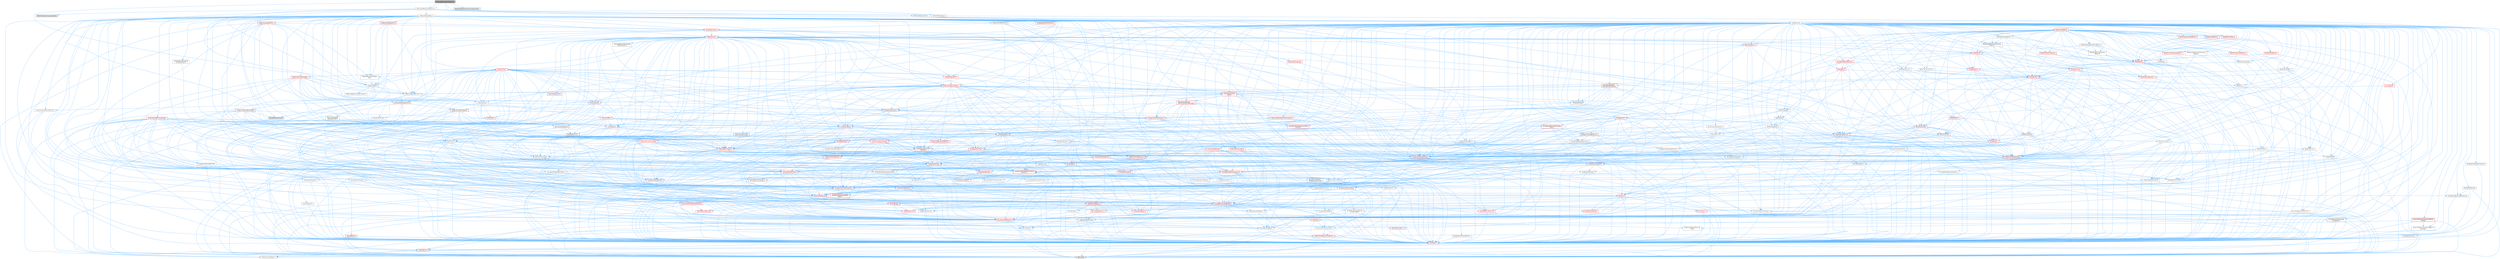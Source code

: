 digraph "MaterialExpressionConvert.h"
{
 // INTERACTIVE_SVG=YES
 // LATEX_PDF_SIZE
  bgcolor="transparent";
  edge [fontname=Helvetica,fontsize=10,labelfontname=Helvetica,labelfontsize=10];
  node [fontname=Helvetica,fontsize=10,shape=box,height=0.2,width=0.4];
  Node1 [id="Node000001",label="MaterialExpressionConvert.h",height=0.2,width=0.4,color="gray40", fillcolor="grey60", style="filled", fontcolor="black",tooltip=" "];
  Node1 -> Node2 [id="edge1_Node000001_Node000002",color="steelblue1",style="solid",tooltip=" "];
  Node2 [id="Node000002",label="Materials/MaterialExpression.h",height=0.2,width=0.4,color="grey40", fillcolor="white", style="filled",URL="$df/de6/MaterialExpression_8h.html",tooltip=" "];
  Node2 -> Node3 [id="edge2_Node000002_Node000003",color="steelblue1",style="solid",tooltip=" "];
  Node3 [id="Node000003",label="CoreMinimal.h",height=0.2,width=0.4,color="grey40", fillcolor="white", style="filled",URL="$d7/d67/CoreMinimal_8h.html",tooltip=" "];
  Node3 -> Node4 [id="edge3_Node000003_Node000004",color="steelblue1",style="solid",tooltip=" "];
  Node4 [id="Node000004",label="CoreTypes.h",height=0.2,width=0.4,color="red", fillcolor="#FFF0F0", style="filled",URL="$dc/dec/CoreTypes_8h.html",tooltip=" "];
  Node4 -> Node5 [id="edge4_Node000004_Node000005",color="steelblue1",style="solid",tooltip=" "];
  Node5 [id="Node000005",label="HAL/Platform.h",height=0.2,width=0.4,color="red", fillcolor="#FFF0F0", style="filled",URL="$d9/dd0/Platform_8h.html",tooltip=" "];
  Node5 -> Node8 [id="edge5_Node000005_Node000008",color="steelblue1",style="solid",tooltip=" "];
  Node8 [id="Node000008",label="type_traits",height=0.2,width=0.4,color="grey60", fillcolor="#E0E0E0", style="filled",tooltip=" "];
  Node5 -> Node9 [id="edge6_Node000005_Node000009",color="steelblue1",style="solid",tooltip=" "];
  Node9 [id="Node000009",label="PreprocessorHelpers.h",height=0.2,width=0.4,color="grey40", fillcolor="white", style="filled",URL="$db/ddb/PreprocessorHelpers_8h.html",tooltip=" "];
  Node3 -> Node18 [id="edge7_Node000003_Node000018",color="steelblue1",style="solid",tooltip=" "];
  Node18 [id="Node000018",label="CoreFwd.h",height=0.2,width=0.4,color="red", fillcolor="#FFF0F0", style="filled",URL="$d1/d1e/CoreFwd_8h.html",tooltip=" "];
  Node18 -> Node4 [id="edge8_Node000018_Node000004",color="steelblue1",style="solid",tooltip=" "];
  Node18 -> Node19 [id="edge9_Node000018_Node000019",color="steelblue1",style="solid",tooltip=" "];
  Node19 [id="Node000019",label="Containers/ContainersFwd.h",height=0.2,width=0.4,color="grey40", fillcolor="white", style="filled",URL="$d4/d0a/ContainersFwd_8h.html",tooltip=" "];
  Node19 -> Node5 [id="edge10_Node000019_Node000005",color="steelblue1",style="solid",tooltip=" "];
  Node19 -> Node4 [id="edge11_Node000019_Node000004",color="steelblue1",style="solid",tooltip=" "];
  Node19 -> Node20 [id="edge12_Node000019_Node000020",color="steelblue1",style="solid",tooltip=" "];
  Node20 [id="Node000020",label="Traits/IsContiguousContainer.h",height=0.2,width=0.4,color="red", fillcolor="#FFF0F0", style="filled",URL="$d5/d3c/IsContiguousContainer_8h.html",tooltip=" "];
  Node20 -> Node4 [id="edge13_Node000020_Node000004",color="steelblue1",style="solid",tooltip=" "];
  Node18 -> Node24 [id="edge14_Node000018_Node000024",color="steelblue1",style="solid",tooltip=" "];
  Node24 [id="Node000024",label="UObject/UObjectHierarchy\lFwd.h",height=0.2,width=0.4,color="grey40", fillcolor="white", style="filled",URL="$d3/d13/UObjectHierarchyFwd_8h.html",tooltip=" "];
  Node3 -> Node24 [id="edge15_Node000003_Node000024",color="steelblue1",style="solid",tooltip=" "];
  Node3 -> Node19 [id="edge16_Node000003_Node000019",color="steelblue1",style="solid",tooltip=" "];
  Node3 -> Node25 [id="edge17_Node000003_Node000025",color="steelblue1",style="solid",tooltip=" "];
  Node25 [id="Node000025",label="Misc/VarArgs.h",height=0.2,width=0.4,color="grey40", fillcolor="white", style="filled",URL="$d5/d6f/VarArgs_8h.html",tooltip=" "];
  Node25 -> Node4 [id="edge18_Node000025_Node000004",color="steelblue1",style="solid",tooltip=" "];
  Node3 -> Node26 [id="edge19_Node000003_Node000026",color="steelblue1",style="solid",tooltip=" "];
  Node26 [id="Node000026",label="Logging/LogVerbosity.h",height=0.2,width=0.4,color="grey40", fillcolor="white", style="filled",URL="$d2/d8f/LogVerbosity_8h.html",tooltip=" "];
  Node26 -> Node4 [id="edge20_Node000026_Node000004",color="steelblue1",style="solid",tooltip=" "];
  Node3 -> Node27 [id="edge21_Node000003_Node000027",color="steelblue1",style="solid",tooltip=" "];
  Node27 [id="Node000027",label="Misc/OutputDevice.h",height=0.2,width=0.4,color="red", fillcolor="#FFF0F0", style="filled",URL="$d7/d32/OutputDevice_8h.html",tooltip=" "];
  Node27 -> Node18 [id="edge22_Node000027_Node000018",color="steelblue1",style="solid",tooltip=" "];
  Node27 -> Node4 [id="edge23_Node000027_Node000004",color="steelblue1",style="solid",tooltip=" "];
  Node27 -> Node26 [id="edge24_Node000027_Node000026",color="steelblue1",style="solid",tooltip=" "];
  Node27 -> Node25 [id="edge25_Node000027_Node000025",color="steelblue1",style="solid",tooltip=" "];
  Node3 -> Node33 [id="edge26_Node000003_Node000033",color="steelblue1",style="solid",tooltip=" "];
  Node33 [id="Node000033",label="HAL/PlatformCrt.h",height=0.2,width=0.4,color="red", fillcolor="#FFF0F0", style="filled",URL="$d8/d75/PlatformCrt_8h.html",tooltip=" "];
  Node3 -> Node43 [id="edge27_Node000003_Node000043",color="steelblue1",style="solid",tooltip=" "];
  Node43 [id="Node000043",label="HAL/PlatformMisc.h",height=0.2,width=0.4,color="red", fillcolor="#FFF0F0", style="filled",URL="$d0/df5/PlatformMisc_8h.html",tooltip=" "];
  Node43 -> Node4 [id="edge28_Node000043_Node000004",color="steelblue1",style="solid",tooltip=" "];
  Node3 -> Node62 [id="edge29_Node000003_Node000062",color="steelblue1",style="solid",tooltip=" "];
  Node62 [id="Node000062",label="Misc/AssertionMacros.h",height=0.2,width=0.4,color="red", fillcolor="#FFF0F0", style="filled",URL="$d0/dfa/AssertionMacros_8h.html",tooltip=" "];
  Node62 -> Node4 [id="edge30_Node000062_Node000004",color="steelblue1",style="solid",tooltip=" "];
  Node62 -> Node5 [id="edge31_Node000062_Node000005",color="steelblue1",style="solid",tooltip=" "];
  Node62 -> Node43 [id="edge32_Node000062_Node000043",color="steelblue1",style="solid",tooltip=" "];
  Node62 -> Node9 [id="edge33_Node000062_Node000009",color="steelblue1",style="solid",tooltip=" "];
  Node62 -> Node63 [id="edge34_Node000062_Node000063",color="steelblue1",style="solid",tooltip=" "];
  Node63 [id="Node000063",label="Templates/EnableIf.h",height=0.2,width=0.4,color="grey40", fillcolor="white", style="filled",URL="$d7/d60/EnableIf_8h.html",tooltip=" "];
  Node63 -> Node4 [id="edge35_Node000063_Node000004",color="steelblue1",style="solid",tooltip=" "];
  Node62 -> Node25 [id="edge36_Node000062_Node000025",color="steelblue1",style="solid",tooltip=" "];
  Node3 -> Node71 [id="edge37_Node000003_Node000071",color="steelblue1",style="solid",tooltip=" "];
  Node71 [id="Node000071",label="Templates/IsPointer.h",height=0.2,width=0.4,color="grey40", fillcolor="white", style="filled",URL="$d7/d05/IsPointer_8h.html",tooltip=" "];
  Node71 -> Node4 [id="edge38_Node000071_Node000004",color="steelblue1",style="solid",tooltip=" "];
  Node3 -> Node72 [id="edge39_Node000003_Node000072",color="steelblue1",style="solid",tooltip=" "];
  Node72 [id="Node000072",label="HAL/PlatformMemory.h",height=0.2,width=0.4,color="red", fillcolor="#FFF0F0", style="filled",URL="$de/d68/PlatformMemory_8h.html",tooltip=" "];
  Node72 -> Node4 [id="edge40_Node000072_Node000004",color="steelblue1",style="solid",tooltip=" "];
  Node3 -> Node55 [id="edge41_Node000003_Node000055",color="steelblue1",style="solid",tooltip=" "];
  Node55 [id="Node000055",label="HAL/PlatformAtomics.h",height=0.2,width=0.4,color="red", fillcolor="#FFF0F0", style="filled",URL="$d3/d36/PlatformAtomics_8h.html",tooltip=" "];
  Node55 -> Node4 [id="edge42_Node000055_Node000004",color="steelblue1",style="solid",tooltip=" "];
  Node3 -> Node77 [id="edge43_Node000003_Node000077",color="steelblue1",style="solid",tooltip=" "];
  Node77 [id="Node000077",label="Misc/Exec.h",height=0.2,width=0.4,color="grey40", fillcolor="white", style="filled",URL="$de/ddb/Exec_8h.html",tooltip=" "];
  Node77 -> Node4 [id="edge44_Node000077_Node000004",color="steelblue1",style="solid",tooltip=" "];
  Node77 -> Node62 [id="edge45_Node000077_Node000062",color="steelblue1",style="solid",tooltip=" "];
  Node3 -> Node78 [id="edge46_Node000003_Node000078",color="steelblue1",style="solid",tooltip=" "];
  Node78 [id="Node000078",label="HAL/MemoryBase.h",height=0.2,width=0.4,color="red", fillcolor="#FFF0F0", style="filled",URL="$d6/d9f/MemoryBase_8h.html",tooltip=" "];
  Node78 -> Node4 [id="edge47_Node000078_Node000004",color="steelblue1",style="solid",tooltip=" "];
  Node78 -> Node55 [id="edge48_Node000078_Node000055",color="steelblue1",style="solid",tooltip=" "];
  Node78 -> Node33 [id="edge49_Node000078_Node000033",color="steelblue1",style="solid",tooltip=" "];
  Node78 -> Node77 [id="edge50_Node000078_Node000077",color="steelblue1",style="solid",tooltip=" "];
  Node78 -> Node27 [id="edge51_Node000078_Node000027",color="steelblue1",style="solid",tooltip=" "];
  Node3 -> Node88 [id="edge52_Node000003_Node000088",color="steelblue1",style="solid",tooltip=" "];
  Node88 [id="Node000088",label="HAL/UnrealMemory.h",height=0.2,width=0.4,color="red", fillcolor="#FFF0F0", style="filled",URL="$d9/d96/UnrealMemory_8h.html",tooltip=" "];
  Node88 -> Node4 [id="edge53_Node000088_Node000004",color="steelblue1",style="solid",tooltip=" "];
  Node88 -> Node78 [id="edge54_Node000088_Node000078",color="steelblue1",style="solid",tooltip=" "];
  Node88 -> Node72 [id="edge55_Node000088_Node000072",color="steelblue1",style="solid",tooltip=" "];
  Node88 -> Node71 [id="edge56_Node000088_Node000071",color="steelblue1",style="solid",tooltip=" "];
  Node3 -> Node90 [id="edge57_Node000003_Node000090",color="steelblue1",style="solid",tooltip=" "];
  Node90 [id="Node000090",label="Templates/IsArithmetic.h",height=0.2,width=0.4,color="grey40", fillcolor="white", style="filled",URL="$d2/d5d/IsArithmetic_8h.html",tooltip=" "];
  Node90 -> Node4 [id="edge58_Node000090_Node000004",color="steelblue1",style="solid",tooltip=" "];
  Node3 -> Node84 [id="edge59_Node000003_Node000084",color="steelblue1",style="solid",tooltip=" "];
  Node84 [id="Node000084",label="Templates/AndOrNot.h",height=0.2,width=0.4,color="grey40", fillcolor="white", style="filled",URL="$db/d0a/AndOrNot_8h.html",tooltip=" "];
  Node84 -> Node4 [id="edge60_Node000084_Node000004",color="steelblue1",style="solid",tooltip=" "];
  Node3 -> Node91 [id="edge61_Node000003_Node000091",color="steelblue1",style="solid",tooltip=" "];
  Node91 [id="Node000091",label="Templates/IsPODType.h",height=0.2,width=0.4,color="grey40", fillcolor="white", style="filled",URL="$d7/db1/IsPODType_8h.html",tooltip=" "];
  Node91 -> Node4 [id="edge62_Node000091_Node000004",color="steelblue1",style="solid",tooltip=" "];
  Node3 -> Node92 [id="edge63_Node000003_Node000092",color="steelblue1",style="solid",tooltip=" "];
  Node92 [id="Node000092",label="Templates/IsUECoreType.h",height=0.2,width=0.4,color="grey40", fillcolor="white", style="filled",URL="$d1/db8/IsUECoreType_8h.html",tooltip=" "];
  Node92 -> Node4 [id="edge64_Node000092_Node000004",color="steelblue1",style="solid",tooltip=" "];
  Node92 -> Node8 [id="edge65_Node000092_Node000008",color="steelblue1",style="solid",tooltip=" "];
  Node3 -> Node85 [id="edge66_Node000003_Node000085",color="steelblue1",style="solid",tooltip=" "];
  Node85 [id="Node000085",label="Templates/IsTriviallyCopy\lConstructible.h",height=0.2,width=0.4,color="grey40", fillcolor="white", style="filled",URL="$d3/d78/IsTriviallyCopyConstructible_8h.html",tooltip=" "];
  Node85 -> Node4 [id="edge67_Node000085_Node000004",color="steelblue1",style="solid",tooltip=" "];
  Node85 -> Node8 [id="edge68_Node000085_Node000008",color="steelblue1",style="solid",tooltip=" "];
  Node3 -> Node93 [id="edge69_Node000003_Node000093",color="steelblue1",style="solid",tooltip=" "];
  Node93 [id="Node000093",label="Templates/UnrealTypeTraits.h",height=0.2,width=0.4,color="red", fillcolor="#FFF0F0", style="filled",URL="$d2/d2d/UnrealTypeTraits_8h.html",tooltip=" "];
  Node93 -> Node4 [id="edge70_Node000093_Node000004",color="steelblue1",style="solid",tooltip=" "];
  Node93 -> Node71 [id="edge71_Node000093_Node000071",color="steelblue1",style="solid",tooltip=" "];
  Node93 -> Node62 [id="edge72_Node000093_Node000062",color="steelblue1",style="solid",tooltip=" "];
  Node93 -> Node84 [id="edge73_Node000093_Node000084",color="steelblue1",style="solid",tooltip=" "];
  Node93 -> Node63 [id="edge74_Node000093_Node000063",color="steelblue1",style="solid",tooltip=" "];
  Node93 -> Node90 [id="edge75_Node000093_Node000090",color="steelblue1",style="solid",tooltip=" "];
  Node93 -> Node94 [id="edge76_Node000093_Node000094",color="steelblue1",style="solid",tooltip=" "];
  Node94 [id="Node000094",label="Templates/Models.h",height=0.2,width=0.4,color="red", fillcolor="#FFF0F0", style="filled",URL="$d3/d0c/Models_8h.html",tooltip=" "];
  Node93 -> Node91 [id="edge77_Node000093_Node000091",color="steelblue1",style="solid",tooltip=" "];
  Node93 -> Node92 [id="edge78_Node000093_Node000092",color="steelblue1",style="solid",tooltip=" "];
  Node93 -> Node85 [id="edge79_Node000093_Node000085",color="steelblue1",style="solid",tooltip=" "];
  Node3 -> Node63 [id="edge80_Node000003_Node000063",color="steelblue1",style="solid",tooltip=" "];
  Node3 -> Node95 [id="edge81_Node000003_Node000095",color="steelblue1",style="solid",tooltip=" "];
  Node95 [id="Node000095",label="Templates/RemoveReference.h",height=0.2,width=0.4,color="grey40", fillcolor="white", style="filled",URL="$da/dbe/RemoveReference_8h.html",tooltip=" "];
  Node95 -> Node4 [id="edge82_Node000095_Node000004",color="steelblue1",style="solid",tooltip=" "];
  Node3 -> Node96 [id="edge83_Node000003_Node000096",color="steelblue1",style="solid",tooltip=" "];
  Node96 [id="Node000096",label="Templates/IntegralConstant.h",height=0.2,width=0.4,color="grey40", fillcolor="white", style="filled",URL="$db/d1b/IntegralConstant_8h.html",tooltip=" "];
  Node96 -> Node4 [id="edge84_Node000096_Node000004",color="steelblue1",style="solid",tooltip=" "];
  Node3 -> Node97 [id="edge85_Node000003_Node000097",color="steelblue1",style="solid",tooltip=" "];
  Node97 [id="Node000097",label="Templates/IsClass.h",height=0.2,width=0.4,color="grey40", fillcolor="white", style="filled",URL="$db/dcb/IsClass_8h.html",tooltip=" "];
  Node97 -> Node4 [id="edge86_Node000097_Node000004",color="steelblue1",style="solid",tooltip=" "];
  Node3 -> Node98 [id="edge87_Node000003_Node000098",color="steelblue1",style="solid",tooltip=" "];
  Node98 [id="Node000098",label="Templates/TypeCompatible\lBytes.h",height=0.2,width=0.4,color="red", fillcolor="#FFF0F0", style="filled",URL="$df/d0a/TypeCompatibleBytes_8h.html",tooltip=" "];
  Node98 -> Node4 [id="edge88_Node000098_Node000004",color="steelblue1",style="solid",tooltip=" "];
  Node98 -> Node8 [id="edge89_Node000098_Node000008",color="steelblue1",style="solid",tooltip=" "];
  Node3 -> Node20 [id="edge90_Node000003_Node000020",color="steelblue1",style="solid",tooltip=" "];
  Node3 -> Node99 [id="edge91_Node000003_Node000099",color="steelblue1",style="solid",tooltip=" "];
  Node99 [id="Node000099",label="Templates/UnrealTemplate.h",height=0.2,width=0.4,color="red", fillcolor="#FFF0F0", style="filled",URL="$d4/d24/UnrealTemplate_8h.html",tooltip=" "];
  Node99 -> Node4 [id="edge92_Node000099_Node000004",color="steelblue1",style="solid",tooltip=" "];
  Node99 -> Node71 [id="edge93_Node000099_Node000071",color="steelblue1",style="solid",tooltip=" "];
  Node99 -> Node88 [id="edge94_Node000099_Node000088",color="steelblue1",style="solid",tooltip=" "];
  Node99 -> Node93 [id="edge95_Node000099_Node000093",color="steelblue1",style="solid",tooltip=" "];
  Node99 -> Node95 [id="edge96_Node000099_Node000095",color="steelblue1",style="solid",tooltip=" "];
  Node99 -> Node98 [id="edge97_Node000099_Node000098",color="steelblue1",style="solid",tooltip=" "];
  Node99 -> Node20 [id="edge98_Node000099_Node000020",color="steelblue1",style="solid",tooltip=" "];
  Node99 -> Node8 [id="edge99_Node000099_Node000008",color="steelblue1",style="solid",tooltip=" "];
  Node3 -> Node48 [id="edge100_Node000003_Node000048",color="steelblue1",style="solid",tooltip=" "];
  Node48 [id="Node000048",label="Math/NumericLimits.h",height=0.2,width=0.4,color="grey40", fillcolor="white", style="filled",URL="$df/d1b/NumericLimits_8h.html",tooltip=" "];
  Node48 -> Node4 [id="edge101_Node000048_Node000004",color="steelblue1",style="solid",tooltip=" "];
  Node3 -> Node103 [id="edge102_Node000003_Node000103",color="steelblue1",style="solid",tooltip=" "];
  Node103 [id="Node000103",label="HAL/PlatformMath.h",height=0.2,width=0.4,color="red", fillcolor="#FFF0F0", style="filled",URL="$dc/d53/PlatformMath_8h.html",tooltip=" "];
  Node103 -> Node4 [id="edge103_Node000103_Node000004",color="steelblue1",style="solid",tooltip=" "];
  Node3 -> Node86 [id="edge104_Node000003_Node000086",color="steelblue1",style="solid",tooltip=" "];
  Node86 [id="Node000086",label="Templates/IsTriviallyCopy\lAssignable.h",height=0.2,width=0.4,color="grey40", fillcolor="white", style="filled",URL="$d2/df2/IsTriviallyCopyAssignable_8h.html",tooltip=" "];
  Node86 -> Node4 [id="edge105_Node000086_Node000004",color="steelblue1",style="solid",tooltip=" "];
  Node86 -> Node8 [id="edge106_Node000086_Node000008",color="steelblue1",style="solid",tooltip=" "];
  Node3 -> Node111 [id="edge107_Node000003_Node000111",color="steelblue1",style="solid",tooltip=" "];
  Node111 [id="Node000111",label="Templates/MemoryOps.h",height=0.2,width=0.4,color="red", fillcolor="#FFF0F0", style="filled",URL="$db/dea/MemoryOps_8h.html",tooltip=" "];
  Node111 -> Node4 [id="edge108_Node000111_Node000004",color="steelblue1",style="solid",tooltip=" "];
  Node111 -> Node88 [id="edge109_Node000111_Node000088",color="steelblue1",style="solid",tooltip=" "];
  Node111 -> Node86 [id="edge110_Node000111_Node000086",color="steelblue1",style="solid",tooltip=" "];
  Node111 -> Node85 [id="edge111_Node000111_Node000085",color="steelblue1",style="solid",tooltip=" "];
  Node111 -> Node93 [id="edge112_Node000111_Node000093",color="steelblue1",style="solid",tooltip=" "];
  Node111 -> Node8 [id="edge113_Node000111_Node000008",color="steelblue1",style="solid",tooltip=" "];
  Node3 -> Node112 [id="edge114_Node000003_Node000112",color="steelblue1",style="solid",tooltip=" "];
  Node112 [id="Node000112",label="Containers/ContainerAllocation\lPolicies.h",height=0.2,width=0.4,color="red", fillcolor="#FFF0F0", style="filled",URL="$d7/dff/ContainerAllocationPolicies_8h.html",tooltip=" "];
  Node112 -> Node4 [id="edge115_Node000112_Node000004",color="steelblue1",style="solid",tooltip=" "];
  Node112 -> Node112 [id="edge116_Node000112_Node000112",color="steelblue1",style="solid",tooltip=" "];
  Node112 -> Node103 [id="edge117_Node000112_Node000103",color="steelblue1",style="solid",tooltip=" "];
  Node112 -> Node88 [id="edge118_Node000112_Node000088",color="steelblue1",style="solid",tooltip=" "];
  Node112 -> Node48 [id="edge119_Node000112_Node000048",color="steelblue1",style="solid",tooltip=" "];
  Node112 -> Node62 [id="edge120_Node000112_Node000062",color="steelblue1",style="solid",tooltip=" "];
  Node112 -> Node111 [id="edge121_Node000112_Node000111",color="steelblue1",style="solid",tooltip=" "];
  Node112 -> Node98 [id="edge122_Node000112_Node000098",color="steelblue1",style="solid",tooltip=" "];
  Node112 -> Node8 [id="edge123_Node000112_Node000008",color="steelblue1",style="solid",tooltip=" "];
  Node3 -> Node115 [id="edge124_Node000003_Node000115",color="steelblue1",style="solid",tooltip=" "];
  Node115 [id="Node000115",label="Templates/IsEnumClass.h",height=0.2,width=0.4,color="grey40", fillcolor="white", style="filled",URL="$d7/d15/IsEnumClass_8h.html",tooltip=" "];
  Node115 -> Node4 [id="edge125_Node000115_Node000004",color="steelblue1",style="solid",tooltip=" "];
  Node115 -> Node84 [id="edge126_Node000115_Node000084",color="steelblue1",style="solid",tooltip=" "];
  Node3 -> Node116 [id="edge127_Node000003_Node000116",color="steelblue1",style="solid",tooltip=" "];
  Node116 [id="Node000116",label="HAL/PlatformProperties.h",height=0.2,width=0.4,color="red", fillcolor="#FFF0F0", style="filled",URL="$d9/db0/PlatformProperties_8h.html",tooltip=" "];
  Node116 -> Node4 [id="edge128_Node000116_Node000004",color="steelblue1",style="solid",tooltip=" "];
  Node3 -> Node119 [id="edge129_Node000003_Node000119",color="steelblue1",style="solid",tooltip=" "];
  Node119 [id="Node000119",label="Misc/EngineVersionBase.h",height=0.2,width=0.4,color="grey40", fillcolor="white", style="filled",URL="$d5/d2b/EngineVersionBase_8h.html",tooltip=" "];
  Node119 -> Node4 [id="edge130_Node000119_Node000004",color="steelblue1",style="solid",tooltip=" "];
  Node3 -> Node120 [id="edge131_Node000003_Node000120",color="steelblue1",style="solid",tooltip=" "];
  Node120 [id="Node000120",label="Internationalization\l/TextNamespaceFwd.h",height=0.2,width=0.4,color="grey40", fillcolor="white", style="filled",URL="$d8/d97/TextNamespaceFwd_8h.html",tooltip=" "];
  Node120 -> Node4 [id="edge132_Node000120_Node000004",color="steelblue1",style="solid",tooltip=" "];
  Node3 -> Node121 [id="edge133_Node000003_Node000121",color="steelblue1",style="solid",tooltip=" "];
  Node121 [id="Node000121",label="Serialization/Archive.h",height=0.2,width=0.4,color="red", fillcolor="#FFF0F0", style="filled",URL="$d7/d3b/Archive_8h.html",tooltip=" "];
  Node121 -> Node18 [id="edge134_Node000121_Node000018",color="steelblue1",style="solid",tooltip=" "];
  Node121 -> Node4 [id="edge135_Node000121_Node000004",color="steelblue1",style="solid",tooltip=" "];
  Node121 -> Node116 [id="edge136_Node000121_Node000116",color="steelblue1",style="solid",tooltip=" "];
  Node121 -> Node120 [id="edge137_Node000121_Node000120",color="steelblue1",style="solid",tooltip=" "];
  Node121 -> Node62 [id="edge138_Node000121_Node000062",color="steelblue1",style="solid",tooltip=" "];
  Node121 -> Node119 [id="edge139_Node000121_Node000119",color="steelblue1",style="solid",tooltip=" "];
  Node121 -> Node25 [id="edge140_Node000121_Node000025",color="steelblue1",style="solid",tooltip=" "];
  Node121 -> Node63 [id="edge141_Node000121_Node000063",color="steelblue1",style="solid",tooltip=" "];
  Node121 -> Node115 [id="edge142_Node000121_Node000115",color="steelblue1",style="solid",tooltip=" "];
  Node121 -> Node108 [id="edge143_Node000121_Node000108",color="steelblue1",style="solid",tooltip=" "];
  Node108 [id="Node000108",label="Templates/IsSigned.h",height=0.2,width=0.4,color="grey40", fillcolor="white", style="filled",URL="$d8/dd8/IsSigned_8h.html",tooltip=" "];
  Node108 -> Node4 [id="edge144_Node000108_Node000004",color="steelblue1",style="solid",tooltip=" "];
  Node121 -> Node99 [id="edge145_Node000121_Node000099",color="steelblue1",style="solid",tooltip=" "];
  Node121 -> Node124 [id="edge146_Node000121_Node000124",color="steelblue1",style="solid",tooltip=" "];
  Node124 [id="Node000124",label="UObject/ObjectVersion.h",height=0.2,width=0.4,color="grey40", fillcolor="white", style="filled",URL="$da/d63/ObjectVersion_8h.html",tooltip=" "];
  Node124 -> Node4 [id="edge147_Node000124_Node000004",color="steelblue1",style="solid",tooltip=" "];
  Node3 -> Node125 [id="edge148_Node000003_Node000125",color="steelblue1",style="solid",tooltip=" "];
  Node125 [id="Node000125",label="Templates/Less.h",height=0.2,width=0.4,color="grey40", fillcolor="white", style="filled",URL="$de/dc8/Less_8h.html",tooltip=" "];
  Node125 -> Node4 [id="edge149_Node000125_Node000004",color="steelblue1",style="solid",tooltip=" "];
  Node125 -> Node99 [id="edge150_Node000125_Node000099",color="steelblue1",style="solid",tooltip=" "];
  Node3 -> Node126 [id="edge151_Node000003_Node000126",color="steelblue1",style="solid",tooltip=" "];
  Node126 [id="Node000126",label="Templates/Sorting.h",height=0.2,width=0.4,color="red", fillcolor="#FFF0F0", style="filled",URL="$d3/d9e/Sorting_8h.html",tooltip=" "];
  Node126 -> Node4 [id="edge152_Node000126_Node000004",color="steelblue1",style="solid",tooltip=" "];
  Node126 -> Node103 [id="edge153_Node000126_Node000103",color="steelblue1",style="solid",tooltip=" "];
  Node126 -> Node125 [id="edge154_Node000126_Node000125",color="steelblue1",style="solid",tooltip=" "];
  Node3 -> Node137 [id="edge155_Node000003_Node000137",color="steelblue1",style="solid",tooltip=" "];
  Node137 [id="Node000137",label="Misc/Char.h",height=0.2,width=0.4,color="red", fillcolor="#FFF0F0", style="filled",URL="$d0/d58/Char_8h.html",tooltip=" "];
  Node137 -> Node4 [id="edge156_Node000137_Node000004",color="steelblue1",style="solid",tooltip=" "];
  Node137 -> Node8 [id="edge157_Node000137_Node000008",color="steelblue1",style="solid",tooltip=" "];
  Node3 -> Node140 [id="edge158_Node000003_Node000140",color="steelblue1",style="solid",tooltip=" "];
  Node140 [id="Node000140",label="GenericPlatform/GenericPlatform\lStricmp.h",height=0.2,width=0.4,color="grey40", fillcolor="white", style="filled",URL="$d2/d86/GenericPlatformStricmp_8h.html",tooltip=" "];
  Node140 -> Node4 [id="edge159_Node000140_Node000004",color="steelblue1",style="solid",tooltip=" "];
  Node3 -> Node141 [id="edge160_Node000003_Node000141",color="steelblue1",style="solid",tooltip=" "];
  Node141 [id="Node000141",label="GenericPlatform/GenericPlatform\lString.h",height=0.2,width=0.4,color="red", fillcolor="#FFF0F0", style="filled",URL="$dd/d20/GenericPlatformString_8h.html",tooltip=" "];
  Node141 -> Node4 [id="edge161_Node000141_Node000004",color="steelblue1",style="solid",tooltip=" "];
  Node141 -> Node140 [id="edge162_Node000141_Node000140",color="steelblue1",style="solid",tooltip=" "];
  Node141 -> Node63 [id="edge163_Node000141_Node000063",color="steelblue1",style="solid",tooltip=" "];
  Node141 -> Node8 [id="edge164_Node000141_Node000008",color="steelblue1",style="solid",tooltip=" "];
  Node3 -> Node74 [id="edge165_Node000003_Node000074",color="steelblue1",style="solid",tooltip=" "];
  Node74 [id="Node000074",label="HAL/PlatformString.h",height=0.2,width=0.4,color="red", fillcolor="#FFF0F0", style="filled",URL="$db/db5/PlatformString_8h.html",tooltip=" "];
  Node74 -> Node4 [id="edge166_Node000074_Node000004",color="steelblue1",style="solid",tooltip=" "];
  Node3 -> Node144 [id="edge167_Node000003_Node000144",color="steelblue1",style="solid",tooltip=" "];
  Node144 [id="Node000144",label="Misc/CString.h",height=0.2,width=0.4,color="red", fillcolor="#FFF0F0", style="filled",URL="$d2/d49/CString_8h.html",tooltip=" "];
  Node144 -> Node4 [id="edge168_Node000144_Node000004",color="steelblue1",style="solid",tooltip=" "];
  Node144 -> Node33 [id="edge169_Node000144_Node000033",color="steelblue1",style="solid",tooltip=" "];
  Node144 -> Node74 [id="edge170_Node000144_Node000074",color="steelblue1",style="solid",tooltip=" "];
  Node144 -> Node62 [id="edge171_Node000144_Node000062",color="steelblue1",style="solid",tooltip=" "];
  Node144 -> Node137 [id="edge172_Node000144_Node000137",color="steelblue1",style="solid",tooltip=" "];
  Node144 -> Node25 [id="edge173_Node000144_Node000025",color="steelblue1",style="solid",tooltip=" "];
  Node3 -> Node145 [id="edge174_Node000003_Node000145",color="steelblue1",style="solid",tooltip=" "];
  Node145 [id="Node000145",label="Misc/Crc.h",height=0.2,width=0.4,color="red", fillcolor="#FFF0F0", style="filled",URL="$d4/dd2/Crc_8h.html",tooltip=" "];
  Node145 -> Node4 [id="edge175_Node000145_Node000004",color="steelblue1",style="solid",tooltip=" "];
  Node145 -> Node74 [id="edge176_Node000145_Node000074",color="steelblue1",style="solid",tooltip=" "];
  Node145 -> Node62 [id="edge177_Node000145_Node000062",color="steelblue1",style="solid",tooltip=" "];
  Node145 -> Node144 [id="edge178_Node000145_Node000144",color="steelblue1",style="solid",tooltip=" "];
  Node145 -> Node137 [id="edge179_Node000145_Node000137",color="steelblue1",style="solid",tooltip=" "];
  Node145 -> Node93 [id="edge180_Node000145_Node000093",color="steelblue1",style="solid",tooltip=" "];
  Node3 -> Node136 [id="edge181_Node000003_Node000136",color="steelblue1",style="solid",tooltip=" "];
  Node136 [id="Node000136",label="Math/UnrealMathUtility.h",height=0.2,width=0.4,color="red", fillcolor="#FFF0F0", style="filled",URL="$db/db8/UnrealMathUtility_8h.html",tooltip=" "];
  Node136 -> Node4 [id="edge182_Node000136_Node000004",color="steelblue1",style="solid",tooltip=" "];
  Node136 -> Node62 [id="edge183_Node000136_Node000062",color="steelblue1",style="solid",tooltip=" "];
  Node136 -> Node103 [id="edge184_Node000136_Node000103",color="steelblue1",style="solid",tooltip=" "];
  Node3 -> Node146 [id="edge185_Node000003_Node000146",color="steelblue1",style="solid",tooltip=" "];
  Node146 [id="Node000146",label="Containers/UnrealString.h",height=0.2,width=0.4,color="red", fillcolor="#FFF0F0", style="filled",URL="$d5/dba/UnrealString_8h.html",tooltip=" "];
  Node3 -> Node150 [id="edge186_Node000003_Node000150",color="steelblue1",style="solid",tooltip=" "];
  Node150 [id="Node000150",label="Containers/Array.h",height=0.2,width=0.4,color="red", fillcolor="#FFF0F0", style="filled",URL="$df/dd0/Array_8h.html",tooltip=" "];
  Node150 -> Node4 [id="edge187_Node000150_Node000004",color="steelblue1",style="solid",tooltip=" "];
  Node150 -> Node62 [id="edge188_Node000150_Node000062",color="steelblue1",style="solid",tooltip=" "];
  Node150 -> Node88 [id="edge189_Node000150_Node000088",color="steelblue1",style="solid",tooltip=" "];
  Node150 -> Node93 [id="edge190_Node000150_Node000093",color="steelblue1",style="solid",tooltip=" "];
  Node150 -> Node99 [id="edge191_Node000150_Node000099",color="steelblue1",style="solid",tooltip=" "];
  Node150 -> Node112 [id="edge192_Node000150_Node000112",color="steelblue1",style="solid",tooltip=" "];
  Node150 -> Node121 [id="edge193_Node000150_Node000121",color="steelblue1",style="solid",tooltip=" "];
  Node150 -> Node171 [id="edge194_Node000150_Node000171",color="steelblue1",style="solid",tooltip=" "];
  Node171 [id="Node000171",label="Concepts/GetTypeHashable.h",height=0.2,width=0.4,color="grey40", fillcolor="white", style="filled",URL="$d3/da2/GetTypeHashable_8h.html",tooltip=" "];
  Node171 -> Node4 [id="edge195_Node000171_Node000004",color="steelblue1",style="solid",tooltip=" "];
  Node171 -> Node162 [id="edge196_Node000171_Node000162",color="steelblue1",style="solid",tooltip=" "];
  Node162 [id="Node000162",label="Templates/TypeHash.h",height=0.2,width=0.4,color="red", fillcolor="#FFF0F0", style="filled",URL="$d1/d62/TypeHash_8h.html",tooltip=" "];
  Node162 -> Node4 [id="edge197_Node000162_Node000004",color="steelblue1",style="solid",tooltip=" "];
  Node162 -> Node145 [id="edge198_Node000162_Node000145",color="steelblue1",style="solid",tooltip=" "];
  Node162 -> Node8 [id="edge199_Node000162_Node000008",color="steelblue1",style="solid",tooltip=" "];
  Node150 -> Node129 [id="edge200_Node000150_Node000129",color="steelblue1",style="solid",tooltip=" "];
  Node129 [id="Node000129",label="Templates/Invoke.h",height=0.2,width=0.4,color="red", fillcolor="#FFF0F0", style="filled",URL="$d7/deb/Invoke_8h.html",tooltip=" "];
  Node129 -> Node4 [id="edge201_Node000129_Node000004",color="steelblue1",style="solid",tooltip=" "];
  Node129 -> Node99 [id="edge202_Node000129_Node000099",color="steelblue1",style="solid",tooltip=" "];
  Node129 -> Node8 [id="edge203_Node000129_Node000008",color="steelblue1",style="solid",tooltip=" "];
  Node150 -> Node125 [id="edge204_Node000150_Node000125",color="steelblue1",style="solid",tooltip=" "];
  Node150 -> Node126 [id="edge205_Node000150_Node000126",color="steelblue1",style="solid",tooltip=" "];
  Node150 -> Node173 [id="edge206_Node000150_Node000173",color="steelblue1",style="solid",tooltip=" "];
  Node173 [id="Node000173",label="Templates/AlignmentTemplates.h",height=0.2,width=0.4,color="grey40", fillcolor="white", style="filled",URL="$dd/d32/AlignmentTemplates_8h.html",tooltip=" "];
  Node173 -> Node4 [id="edge207_Node000173_Node000004",color="steelblue1",style="solid",tooltip=" "];
  Node173 -> Node82 [id="edge208_Node000173_Node000082",color="steelblue1",style="solid",tooltip=" "];
  Node82 [id="Node000082",label="Templates/IsIntegral.h",height=0.2,width=0.4,color="grey40", fillcolor="white", style="filled",URL="$da/d64/IsIntegral_8h.html",tooltip=" "];
  Node82 -> Node4 [id="edge209_Node000082_Node000004",color="steelblue1",style="solid",tooltip=" "];
  Node173 -> Node71 [id="edge210_Node000173_Node000071",color="steelblue1",style="solid",tooltip=" "];
  Node150 -> Node8 [id="edge211_Node000150_Node000008",color="steelblue1",style="solid",tooltip=" "];
  Node3 -> Node174 [id="edge212_Node000003_Node000174",color="steelblue1",style="solid",tooltip=" "];
  Node174 [id="Node000174",label="Misc/FrameNumber.h",height=0.2,width=0.4,color="grey40", fillcolor="white", style="filled",URL="$dd/dbd/FrameNumber_8h.html",tooltip=" "];
  Node174 -> Node4 [id="edge213_Node000174_Node000004",color="steelblue1",style="solid",tooltip=" "];
  Node174 -> Node48 [id="edge214_Node000174_Node000048",color="steelblue1",style="solid",tooltip=" "];
  Node174 -> Node136 [id="edge215_Node000174_Node000136",color="steelblue1",style="solid",tooltip=" "];
  Node174 -> Node63 [id="edge216_Node000174_Node000063",color="steelblue1",style="solid",tooltip=" "];
  Node174 -> Node93 [id="edge217_Node000174_Node000093",color="steelblue1",style="solid",tooltip=" "];
  Node3 -> Node175 [id="edge218_Node000003_Node000175",color="steelblue1",style="solid",tooltip=" "];
  Node175 [id="Node000175",label="Misc/Timespan.h",height=0.2,width=0.4,color="grey40", fillcolor="white", style="filled",URL="$da/dd9/Timespan_8h.html",tooltip=" "];
  Node175 -> Node4 [id="edge219_Node000175_Node000004",color="steelblue1",style="solid",tooltip=" "];
  Node175 -> Node176 [id="edge220_Node000175_Node000176",color="steelblue1",style="solid",tooltip=" "];
  Node176 [id="Node000176",label="Math/Interval.h",height=0.2,width=0.4,color="grey40", fillcolor="white", style="filled",URL="$d1/d55/Interval_8h.html",tooltip=" "];
  Node176 -> Node4 [id="edge221_Node000176_Node000004",color="steelblue1",style="solid",tooltip=" "];
  Node176 -> Node90 [id="edge222_Node000176_Node000090",color="steelblue1",style="solid",tooltip=" "];
  Node176 -> Node93 [id="edge223_Node000176_Node000093",color="steelblue1",style="solid",tooltip=" "];
  Node176 -> Node48 [id="edge224_Node000176_Node000048",color="steelblue1",style="solid",tooltip=" "];
  Node176 -> Node136 [id="edge225_Node000176_Node000136",color="steelblue1",style="solid",tooltip=" "];
  Node175 -> Node136 [id="edge226_Node000175_Node000136",color="steelblue1",style="solid",tooltip=" "];
  Node175 -> Node62 [id="edge227_Node000175_Node000062",color="steelblue1",style="solid",tooltip=" "];
  Node3 -> Node177 [id="edge228_Node000003_Node000177",color="steelblue1",style="solid",tooltip=" "];
  Node177 [id="Node000177",label="Containers/StringConv.h",height=0.2,width=0.4,color="red", fillcolor="#FFF0F0", style="filled",URL="$d3/ddf/StringConv_8h.html",tooltip=" "];
  Node177 -> Node4 [id="edge229_Node000177_Node000004",color="steelblue1",style="solid",tooltip=" "];
  Node177 -> Node62 [id="edge230_Node000177_Node000062",color="steelblue1",style="solid",tooltip=" "];
  Node177 -> Node112 [id="edge231_Node000177_Node000112",color="steelblue1",style="solid",tooltip=" "];
  Node177 -> Node150 [id="edge232_Node000177_Node000150",color="steelblue1",style="solid",tooltip=" "];
  Node177 -> Node144 [id="edge233_Node000177_Node000144",color="steelblue1",style="solid",tooltip=" "];
  Node177 -> Node178 [id="edge234_Node000177_Node000178",color="steelblue1",style="solid",tooltip=" "];
  Node178 [id="Node000178",label="Templates/IsArray.h",height=0.2,width=0.4,color="grey40", fillcolor="white", style="filled",URL="$d8/d8d/IsArray_8h.html",tooltip=" "];
  Node178 -> Node4 [id="edge235_Node000178_Node000004",color="steelblue1",style="solid",tooltip=" "];
  Node177 -> Node99 [id="edge236_Node000177_Node000099",color="steelblue1",style="solid",tooltip=" "];
  Node177 -> Node93 [id="edge237_Node000177_Node000093",color="steelblue1",style="solid",tooltip=" "];
  Node177 -> Node20 [id="edge238_Node000177_Node000020",color="steelblue1",style="solid",tooltip=" "];
  Node177 -> Node8 [id="edge239_Node000177_Node000008",color="steelblue1",style="solid",tooltip=" "];
  Node3 -> Node179 [id="edge240_Node000003_Node000179",color="steelblue1",style="solid",tooltip=" "];
  Node179 [id="Node000179",label="UObject/UnrealNames.h",height=0.2,width=0.4,color="red", fillcolor="#FFF0F0", style="filled",URL="$d8/db1/UnrealNames_8h.html",tooltip=" "];
  Node179 -> Node4 [id="edge241_Node000179_Node000004",color="steelblue1",style="solid",tooltip=" "];
  Node3 -> Node181 [id="edge242_Node000003_Node000181",color="steelblue1",style="solid",tooltip=" "];
  Node181 [id="Node000181",label="UObject/NameTypes.h",height=0.2,width=0.4,color="red", fillcolor="#FFF0F0", style="filled",URL="$d6/d35/NameTypes_8h.html",tooltip=" "];
  Node181 -> Node4 [id="edge243_Node000181_Node000004",color="steelblue1",style="solid",tooltip=" "];
  Node181 -> Node62 [id="edge244_Node000181_Node000062",color="steelblue1",style="solid",tooltip=" "];
  Node181 -> Node88 [id="edge245_Node000181_Node000088",color="steelblue1",style="solid",tooltip=" "];
  Node181 -> Node93 [id="edge246_Node000181_Node000093",color="steelblue1",style="solid",tooltip=" "];
  Node181 -> Node99 [id="edge247_Node000181_Node000099",color="steelblue1",style="solid",tooltip=" "];
  Node181 -> Node146 [id="edge248_Node000181_Node000146",color="steelblue1",style="solid",tooltip=" "];
  Node181 -> Node177 [id="edge249_Node000181_Node000177",color="steelblue1",style="solid",tooltip=" "];
  Node181 -> Node45 [id="edge250_Node000181_Node000045",color="steelblue1",style="solid",tooltip=" "];
  Node45 [id="Node000045",label="Containers/StringFwd.h",height=0.2,width=0.4,color="red", fillcolor="#FFF0F0", style="filled",URL="$df/d37/StringFwd_8h.html",tooltip=" "];
  Node45 -> Node4 [id="edge251_Node000045_Node000004",color="steelblue1",style="solid",tooltip=" "];
  Node45 -> Node20 [id="edge252_Node000045_Node000020",color="steelblue1",style="solid",tooltip=" "];
  Node181 -> Node179 [id="edge253_Node000181_Node000179",color="steelblue1",style="solid",tooltip=" "];
  Node181 -> Node158 [id="edge254_Node000181_Node000158",color="steelblue1",style="solid",tooltip=" "];
  Node158 [id="Node000158",label="Serialization/MemoryLayout.h",height=0.2,width=0.4,color="red", fillcolor="#FFF0F0", style="filled",URL="$d7/d66/MemoryLayout_8h.html",tooltip=" "];
  Node158 -> Node159 [id="edge255_Node000158_Node000159",color="steelblue1",style="solid",tooltip=" "];
  Node159 [id="Node000159",label="Concepts/StaticClassProvider.h",height=0.2,width=0.4,color="grey40", fillcolor="white", style="filled",URL="$dd/d83/StaticClassProvider_8h.html",tooltip=" "];
  Node158 -> Node160 [id="edge256_Node000158_Node000160",color="steelblue1",style="solid",tooltip=" "];
  Node160 [id="Node000160",label="Concepts/StaticStructProvider.h",height=0.2,width=0.4,color="grey40", fillcolor="white", style="filled",URL="$d5/d77/StaticStructProvider_8h.html",tooltip=" "];
  Node158 -> Node161 [id="edge257_Node000158_Node000161",color="steelblue1",style="solid",tooltip=" "];
  Node161 [id="Node000161",label="Containers/EnumAsByte.h",height=0.2,width=0.4,color="grey40", fillcolor="white", style="filled",URL="$d6/d9a/EnumAsByte_8h.html",tooltip=" "];
  Node161 -> Node4 [id="edge258_Node000161_Node000004",color="steelblue1",style="solid",tooltip=" "];
  Node161 -> Node91 [id="edge259_Node000161_Node000091",color="steelblue1",style="solid",tooltip=" "];
  Node161 -> Node162 [id="edge260_Node000161_Node000162",color="steelblue1",style="solid",tooltip=" "];
  Node158 -> Node45 [id="edge261_Node000158_Node000045",color="steelblue1",style="solid",tooltip=" "];
  Node158 -> Node88 [id="edge262_Node000158_Node000088",color="steelblue1",style="solid",tooltip=" "];
  Node158 -> Node63 [id="edge263_Node000158_Node000063",color="steelblue1",style="solid",tooltip=" "];
  Node158 -> Node94 [id="edge264_Node000158_Node000094",color="steelblue1",style="solid",tooltip=" "];
  Node158 -> Node99 [id="edge265_Node000158_Node000099",color="steelblue1",style="solid",tooltip=" "];
  Node3 -> Node189 [id="edge266_Node000003_Node000189",color="steelblue1",style="solid",tooltip=" "];
  Node189 [id="Node000189",label="Misc/Parse.h",height=0.2,width=0.4,color="red", fillcolor="#FFF0F0", style="filled",URL="$dc/d71/Parse_8h.html",tooltip=" "];
  Node189 -> Node45 [id="edge267_Node000189_Node000045",color="steelblue1",style="solid",tooltip=" "];
  Node189 -> Node146 [id="edge268_Node000189_Node000146",color="steelblue1",style="solid",tooltip=" "];
  Node189 -> Node4 [id="edge269_Node000189_Node000004",color="steelblue1",style="solid",tooltip=" "];
  Node189 -> Node33 [id="edge270_Node000189_Node000033",color="steelblue1",style="solid",tooltip=" "];
  Node189 -> Node50 [id="edge271_Node000189_Node000050",color="steelblue1",style="solid",tooltip=" "];
  Node50 [id="Node000050",label="Misc/EnumClassFlags.h",height=0.2,width=0.4,color="grey40", fillcolor="white", style="filled",URL="$d8/de7/EnumClassFlags_8h.html",tooltip=" "];
  Node189 -> Node190 [id="edge272_Node000189_Node000190",color="steelblue1",style="solid",tooltip=" "];
  Node190 [id="Node000190",label="Templates/Function.h",height=0.2,width=0.4,color="red", fillcolor="#FFF0F0", style="filled",URL="$df/df5/Function_8h.html",tooltip=" "];
  Node190 -> Node4 [id="edge273_Node000190_Node000004",color="steelblue1",style="solid",tooltip=" "];
  Node190 -> Node62 [id="edge274_Node000190_Node000062",color="steelblue1",style="solid",tooltip=" "];
  Node190 -> Node88 [id="edge275_Node000190_Node000088",color="steelblue1",style="solid",tooltip=" "];
  Node190 -> Node93 [id="edge276_Node000190_Node000093",color="steelblue1",style="solid",tooltip=" "];
  Node190 -> Node129 [id="edge277_Node000190_Node000129",color="steelblue1",style="solid",tooltip=" "];
  Node190 -> Node99 [id="edge278_Node000190_Node000099",color="steelblue1",style="solid",tooltip=" "];
  Node190 -> Node136 [id="edge279_Node000190_Node000136",color="steelblue1",style="solid",tooltip=" "];
  Node190 -> Node8 [id="edge280_Node000190_Node000008",color="steelblue1",style="solid",tooltip=" "];
  Node3 -> Node173 [id="edge281_Node000003_Node000173",color="steelblue1",style="solid",tooltip=" "];
  Node3 -> Node192 [id="edge282_Node000003_Node000192",color="steelblue1",style="solid",tooltip=" "];
  Node192 [id="Node000192",label="Misc/StructBuilder.h",height=0.2,width=0.4,color="grey40", fillcolor="white", style="filled",URL="$d9/db3/StructBuilder_8h.html",tooltip=" "];
  Node192 -> Node4 [id="edge283_Node000192_Node000004",color="steelblue1",style="solid",tooltip=" "];
  Node192 -> Node136 [id="edge284_Node000192_Node000136",color="steelblue1",style="solid",tooltip=" "];
  Node192 -> Node173 [id="edge285_Node000192_Node000173",color="steelblue1",style="solid",tooltip=" "];
  Node3 -> Node105 [id="edge286_Node000003_Node000105",color="steelblue1",style="solid",tooltip=" "];
  Node105 [id="Node000105",label="Templates/Decay.h",height=0.2,width=0.4,color="grey40", fillcolor="white", style="filled",URL="$dd/d0f/Decay_8h.html",tooltip=" "];
  Node105 -> Node4 [id="edge287_Node000105_Node000004",color="steelblue1",style="solid",tooltip=" "];
  Node105 -> Node95 [id="edge288_Node000105_Node000095",color="steelblue1",style="solid",tooltip=" "];
  Node105 -> Node8 [id="edge289_Node000105_Node000008",color="steelblue1",style="solid",tooltip=" "];
  Node3 -> Node193 [id="edge290_Node000003_Node000193",color="steelblue1",style="solid",tooltip=" "];
  Node193 [id="Node000193",label="Templates/PointerIsConvertible\lFromTo.h",height=0.2,width=0.4,color="red", fillcolor="#FFF0F0", style="filled",URL="$d6/d65/PointerIsConvertibleFromTo_8h.html",tooltip=" "];
  Node193 -> Node4 [id="edge291_Node000193_Node000004",color="steelblue1",style="solid",tooltip=" "];
  Node193 -> Node8 [id="edge292_Node000193_Node000008",color="steelblue1",style="solid",tooltip=" "];
  Node3 -> Node129 [id="edge293_Node000003_Node000129",color="steelblue1",style="solid",tooltip=" "];
  Node3 -> Node190 [id="edge294_Node000003_Node000190",color="steelblue1",style="solid",tooltip=" "];
  Node3 -> Node162 [id="edge295_Node000003_Node000162",color="steelblue1",style="solid",tooltip=" "];
  Node3 -> Node194 [id="edge296_Node000003_Node000194",color="steelblue1",style="solid",tooltip=" "];
  Node194 [id="Node000194",label="Containers/ScriptArray.h",height=0.2,width=0.4,color="red", fillcolor="#FFF0F0", style="filled",URL="$dc/daf/ScriptArray_8h.html",tooltip=" "];
  Node194 -> Node4 [id="edge297_Node000194_Node000004",color="steelblue1",style="solid",tooltip=" "];
  Node194 -> Node62 [id="edge298_Node000194_Node000062",color="steelblue1",style="solid",tooltip=" "];
  Node194 -> Node88 [id="edge299_Node000194_Node000088",color="steelblue1",style="solid",tooltip=" "];
  Node194 -> Node112 [id="edge300_Node000194_Node000112",color="steelblue1",style="solid",tooltip=" "];
  Node194 -> Node150 [id="edge301_Node000194_Node000150",color="steelblue1",style="solid",tooltip=" "];
  Node3 -> Node195 [id="edge302_Node000003_Node000195",color="steelblue1",style="solid",tooltip=" "];
  Node195 [id="Node000195",label="Containers/BitArray.h",height=0.2,width=0.4,color="red", fillcolor="#FFF0F0", style="filled",URL="$d1/de4/BitArray_8h.html",tooltip=" "];
  Node195 -> Node112 [id="edge303_Node000195_Node000112",color="steelblue1",style="solid",tooltip=" "];
  Node195 -> Node4 [id="edge304_Node000195_Node000004",color="steelblue1",style="solid",tooltip=" "];
  Node195 -> Node55 [id="edge305_Node000195_Node000055",color="steelblue1",style="solid",tooltip=" "];
  Node195 -> Node88 [id="edge306_Node000195_Node000088",color="steelblue1",style="solid",tooltip=" "];
  Node195 -> Node136 [id="edge307_Node000195_Node000136",color="steelblue1",style="solid",tooltip=" "];
  Node195 -> Node62 [id="edge308_Node000195_Node000062",color="steelblue1",style="solid",tooltip=" "];
  Node195 -> Node50 [id="edge309_Node000195_Node000050",color="steelblue1",style="solid",tooltip=" "];
  Node195 -> Node121 [id="edge310_Node000195_Node000121",color="steelblue1",style="solid",tooltip=" "];
  Node195 -> Node158 [id="edge311_Node000195_Node000158",color="steelblue1",style="solid",tooltip=" "];
  Node195 -> Node63 [id="edge312_Node000195_Node000063",color="steelblue1",style="solid",tooltip=" "];
  Node195 -> Node129 [id="edge313_Node000195_Node000129",color="steelblue1",style="solid",tooltip=" "];
  Node195 -> Node99 [id="edge314_Node000195_Node000099",color="steelblue1",style="solid",tooltip=" "];
  Node195 -> Node93 [id="edge315_Node000195_Node000093",color="steelblue1",style="solid",tooltip=" "];
  Node3 -> Node196 [id="edge316_Node000003_Node000196",color="steelblue1",style="solid",tooltip=" "];
  Node196 [id="Node000196",label="Containers/SparseArray.h",height=0.2,width=0.4,color="red", fillcolor="#FFF0F0", style="filled",URL="$d5/dbf/SparseArray_8h.html",tooltip=" "];
  Node196 -> Node4 [id="edge317_Node000196_Node000004",color="steelblue1",style="solid",tooltip=" "];
  Node196 -> Node62 [id="edge318_Node000196_Node000062",color="steelblue1",style="solid",tooltip=" "];
  Node196 -> Node88 [id="edge319_Node000196_Node000088",color="steelblue1",style="solid",tooltip=" "];
  Node196 -> Node93 [id="edge320_Node000196_Node000093",color="steelblue1",style="solid",tooltip=" "];
  Node196 -> Node99 [id="edge321_Node000196_Node000099",color="steelblue1",style="solid",tooltip=" "];
  Node196 -> Node112 [id="edge322_Node000196_Node000112",color="steelblue1",style="solid",tooltip=" "];
  Node196 -> Node125 [id="edge323_Node000196_Node000125",color="steelblue1",style="solid",tooltip=" "];
  Node196 -> Node150 [id="edge324_Node000196_Node000150",color="steelblue1",style="solid",tooltip=" "];
  Node196 -> Node136 [id="edge325_Node000196_Node000136",color="steelblue1",style="solid",tooltip=" "];
  Node196 -> Node194 [id="edge326_Node000196_Node000194",color="steelblue1",style="solid",tooltip=" "];
  Node196 -> Node195 [id="edge327_Node000196_Node000195",color="steelblue1",style="solid",tooltip=" "];
  Node196 -> Node197 [id="edge328_Node000196_Node000197",color="steelblue1",style="solid",tooltip=" "];
  Node197 [id="Node000197",label="Serialization/Structured\lArchive.h",height=0.2,width=0.4,color="red", fillcolor="#FFF0F0", style="filled",URL="$d9/d1e/StructuredArchive_8h.html",tooltip=" "];
  Node197 -> Node150 [id="edge329_Node000197_Node000150",color="steelblue1",style="solid",tooltip=" "];
  Node197 -> Node112 [id="edge330_Node000197_Node000112",color="steelblue1",style="solid",tooltip=" "];
  Node197 -> Node4 [id="edge331_Node000197_Node000004",color="steelblue1",style="solid",tooltip=" "];
  Node197 -> Node121 [id="edge332_Node000197_Node000121",color="steelblue1",style="solid",tooltip=" "];
  Node197 -> Node208 [id="edge333_Node000197_Node000208",color="steelblue1",style="solid",tooltip=" "];
  Node208 [id="Node000208",label="Templates/UniqueObj.h",height=0.2,width=0.4,color="grey40", fillcolor="white", style="filled",URL="$da/d95/UniqueObj_8h.html",tooltip=" "];
  Node208 -> Node4 [id="edge334_Node000208_Node000004",color="steelblue1",style="solid",tooltip=" "];
  Node208 -> Node209 [id="edge335_Node000208_Node000209",color="steelblue1",style="solid",tooltip=" "];
  Node209 [id="Node000209",label="Templates/UniquePtr.h",height=0.2,width=0.4,color="red", fillcolor="#FFF0F0", style="filled",URL="$de/d1a/UniquePtr_8h.html",tooltip=" "];
  Node209 -> Node4 [id="edge336_Node000209_Node000004",color="steelblue1",style="solid",tooltip=" "];
  Node209 -> Node99 [id="edge337_Node000209_Node000099",color="steelblue1",style="solid",tooltip=" "];
  Node209 -> Node178 [id="edge338_Node000209_Node000178",color="steelblue1",style="solid",tooltip=" "];
  Node209 -> Node210 [id="edge339_Node000209_Node000210",color="steelblue1",style="solid",tooltip=" "];
  Node210 [id="Node000210",label="Templates/RemoveExtent.h",height=0.2,width=0.4,color="grey40", fillcolor="white", style="filled",URL="$dc/de9/RemoveExtent_8h.html",tooltip=" "];
  Node210 -> Node4 [id="edge340_Node000210_Node000004",color="steelblue1",style="solid",tooltip=" "];
  Node209 -> Node158 [id="edge341_Node000209_Node000158",color="steelblue1",style="solid",tooltip=" "];
  Node209 -> Node8 [id="edge342_Node000209_Node000008",color="steelblue1",style="solid",tooltip=" "];
  Node196 -> Node146 [id="edge343_Node000196_Node000146",color="steelblue1",style="solid",tooltip=" "];
  Node3 -> Node212 [id="edge344_Node000003_Node000212",color="steelblue1",style="solid",tooltip=" "];
  Node212 [id="Node000212",label="Containers/Set.h",height=0.2,width=0.4,color="red", fillcolor="#FFF0F0", style="filled",URL="$d4/d45/Set_8h.html",tooltip=" "];
  Node212 -> Node112 [id="edge345_Node000212_Node000112",color="steelblue1",style="solid",tooltip=" "];
  Node212 -> Node196 [id="edge346_Node000212_Node000196",color="steelblue1",style="solid",tooltip=" "];
  Node212 -> Node19 [id="edge347_Node000212_Node000019",color="steelblue1",style="solid",tooltip=" "];
  Node212 -> Node136 [id="edge348_Node000212_Node000136",color="steelblue1",style="solid",tooltip=" "];
  Node212 -> Node62 [id="edge349_Node000212_Node000062",color="steelblue1",style="solid",tooltip=" "];
  Node212 -> Node192 [id="edge350_Node000212_Node000192",color="steelblue1",style="solid",tooltip=" "];
  Node212 -> Node197 [id="edge351_Node000212_Node000197",color="steelblue1",style="solid",tooltip=" "];
  Node212 -> Node190 [id="edge352_Node000212_Node000190",color="steelblue1",style="solid",tooltip=" "];
  Node212 -> Node126 [id="edge353_Node000212_Node000126",color="steelblue1",style="solid",tooltip=" "];
  Node212 -> Node162 [id="edge354_Node000212_Node000162",color="steelblue1",style="solid",tooltip=" "];
  Node212 -> Node99 [id="edge355_Node000212_Node000099",color="steelblue1",style="solid",tooltip=" "];
  Node212 -> Node8 [id="edge356_Node000212_Node000008",color="steelblue1",style="solid",tooltip=" "];
  Node3 -> Node215 [id="edge357_Node000003_Node000215",color="steelblue1",style="solid",tooltip=" "];
  Node215 [id="Node000215",label="Algo/Reverse.h",height=0.2,width=0.4,color="grey40", fillcolor="white", style="filled",URL="$d5/d93/Reverse_8h.html",tooltip=" "];
  Node215 -> Node4 [id="edge358_Node000215_Node000004",color="steelblue1",style="solid",tooltip=" "];
  Node215 -> Node99 [id="edge359_Node000215_Node000099",color="steelblue1",style="solid",tooltip=" "];
  Node3 -> Node216 [id="edge360_Node000003_Node000216",color="steelblue1",style="solid",tooltip=" "];
  Node216 [id="Node000216",label="Containers/Map.h",height=0.2,width=0.4,color="red", fillcolor="#FFF0F0", style="filled",URL="$df/d79/Map_8h.html",tooltip=" "];
  Node216 -> Node4 [id="edge361_Node000216_Node000004",color="steelblue1",style="solid",tooltip=" "];
  Node216 -> Node215 [id="edge362_Node000216_Node000215",color="steelblue1",style="solid",tooltip=" "];
  Node216 -> Node212 [id="edge363_Node000216_Node000212",color="steelblue1",style="solid",tooltip=" "];
  Node216 -> Node146 [id="edge364_Node000216_Node000146",color="steelblue1",style="solid",tooltip=" "];
  Node216 -> Node62 [id="edge365_Node000216_Node000062",color="steelblue1",style="solid",tooltip=" "];
  Node216 -> Node192 [id="edge366_Node000216_Node000192",color="steelblue1",style="solid",tooltip=" "];
  Node216 -> Node190 [id="edge367_Node000216_Node000190",color="steelblue1",style="solid",tooltip=" "];
  Node216 -> Node126 [id="edge368_Node000216_Node000126",color="steelblue1",style="solid",tooltip=" "];
  Node216 -> Node217 [id="edge369_Node000216_Node000217",color="steelblue1",style="solid",tooltip=" "];
  Node217 [id="Node000217",label="Templates/Tuple.h",height=0.2,width=0.4,color="red", fillcolor="#FFF0F0", style="filled",URL="$d2/d4f/Tuple_8h.html",tooltip=" "];
  Node217 -> Node4 [id="edge370_Node000217_Node000004",color="steelblue1",style="solid",tooltip=" "];
  Node217 -> Node99 [id="edge371_Node000217_Node000099",color="steelblue1",style="solid",tooltip=" "];
  Node217 -> Node218 [id="edge372_Node000217_Node000218",color="steelblue1",style="solid",tooltip=" "];
  Node218 [id="Node000218",label="Delegates/IntegerSequence.h",height=0.2,width=0.4,color="grey40", fillcolor="white", style="filled",URL="$d2/dcc/IntegerSequence_8h.html",tooltip=" "];
  Node218 -> Node4 [id="edge373_Node000218_Node000004",color="steelblue1",style="solid",tooltip=" "];
  Node217 -> Node129 [id="edge374_Node000217_Node000129",color="steelblue1",style="solid",tooltip=" "];
  Node217 -> Node197 [id="edge375_Node000217_Node000197",color="steelblue1",style="solid",tooltip=" "];
  Node217 -> Node158 [id="edge376_Node000217_Node000158",color="steelblue1",style="solid",tooltip=" "];
  Node217 -> Node162 [id="edge377_Node000217_Node000162",color="steelblue1",style="solid",tooltip=" "];
  Node217 -> Node8 [id="edge378_Node000217_Node000008",color="steelblue1",style="solid",tooltip=" "];
  Node216 -> Node99 [id="edge379_Node000216_Node000099",color="steelblue1",style="solid",tooltip=" "];
  Node216 -> Node93 [id="edge380_Node000216_Node000093",color="steelblue1",style="solid",tooltip=" "];
  Node216 -> Node8 [id="edge381_Node000216_Node000008",color="steelblue1",style="solid",tooltip=" "];
  Node3 -> Node220 [id="edge382_Node000003_Node000220",color="steelblue1",style="solid",tooltip=" "];
  Node220 [id="Node000220",label="Math/IntPoint.h",height=0.2,width=0.4,color="red", fillcolor="#FFF0F0", style="filled",URL="$d3/df7/IntPoint_8h.html",tooltip=" "];
  Node220 -> Node4 [id="edge383_Node000220_Node000004",color="steelblue1",style="solid",tooltip=" "];
  Node220 -> Node62 [id="edge384_Node000220_Node000062",color="steelblue1",style="solid",tooltip=" "];
  Node220 -> Node189 [id="edge385_Node000220_Node000189",color="steelblue1",style="solid",tooltip=" "];
  Node220 -> Node136 [id="edge386_Node000220_Node000136",color="steelblue1",style="solid",tooltip=" "];
  Node220 -> Node146 [id="edge387_Node000220_Node000146",color="steelblue1",style="solid",tooltip=" "];
  Node220 -> Node197 [id="edge388_Node000220_Node000197",color="steelblue1",style="solid",tooltip=" "];
  Node220 -> Node162 [id="edge389_Node000220_Node000162",color="steelblue1",style="solid",tooltip=" "];
  Node3 -> Node222 [id="edge390_Node000003_Node000222",color="steelblue1",style="solid",tooltip=" "];
  Node222 [id="Node000222",label="Math/IntVector.h",height=0.2,width=0.4,color="red", fillcolor="#FFF0F0", style="filled",URL="$d7/d44/IntVector_8h.html",tooltip=" "];
  Node222 -> Node4 [id="edge391_Node000222_Node000004",color="steelblue1",style="solid",tooltip=" "];
  Node222 -> Node145 [id="edge392_Node000222_Node000145",color="steelblue1",style="solid",tooltip=" "];
  Node222 -> Node189 [id="edge393_Node000222_Node000189",color="steelblue1",style="solid",tooltip=" "];
  Node222 -> Node136 [id="edge394_Node000222_Node000136",color="steelblue1",style="solid",tooltip=" "];
  Node222 -> Node146 [id="edge395_Node000222_Node000146",color="steelblue1",style="solid",tooltip=" "];
  Node222 -> Node197 [id="edge396_Node000222_Node000197",color="steelblue1",style="solid",tooltip=" "];
  Node3 -> Node223 [id="edge397_Node000003_Node000223",color="steelblue1",style="solid",tooltip=" "];
  Node223 [id="Node000223",label="Logging/LogCategory.h",height=0.2,width=0.4,color="grey40", fillcolor="white", style="filled",URL="$d9/d36/LogCategory_8h.html",tooltip=" "];
  Node223 -> Node4 [id="edge398_Node000223_Node000004",color="steelblue1",style="solid",tooltip=" "];
  Node223 -> Node26 [id="edge399_Node000223_Node000026",color="steelblue1",style="solid",tooltip=" "];
  Node223 -> Node181 [id="edge400_Node000223_Node000181",color="steelblue1",style="solid",tooltip=" "];
  Node3 -> Node224 [id="edge401_Node000003_Node000224",color="steelblue1",style="solid",tooltip=" "];
  Node224 [id="Node000224",label="Logging/LogMacros.h",height=0.2,width=0.4,color="red", fillcolor="#FFF0F0", style="filled",URL="$d0/d16/LogMacros_8h.html",tooltip=" "];
  Node224 -> Node146 [id="edge402_Node000224_Node000146",color="steelblue1",style="solid",tooltip=" "];
  Node224 -> Node4 [id="edge403_Node000224_Node000004",color="steelblue1",style="solid",tooltip=" "];
  Node224 -> Node9 [id="edge404_Node000224_Node000009",color="steelblue1",style="solid",tooltip=" "];
  Node224 -> Node223 [id="edge405_Node000224_Node000223",color="steelblue1",style="solid",tooltip=" "];
  Node224 -> Node26 [id="edge406_Node000224_Node000026",color="steelblue1",style="solid",tooltip=" "];
  Node224 -> Node62 [id="edge407_Node000224_Node000062",color="steelblue1",style="solid",tooltip=" "];
  Node224 -> Node25 [id="edge408_Node000224_Node000025",color="steelblue1",style="solid",tooltip=" "];
  Node224 -> Node63 [id="edge409_Node000224_Node000063",color="steelblue1",style="solid",tooltip=" "];
  Node224 -> Node8 [id="edge410_Node000224_Node000008",color="steelblue1",style="solid",tooltip=" "];
  Node3 -> Node227 [id="edge411_Node000003_Node000227",color="steelblue1",style="solid",tooltip=" "];
  Node227 [id="Node000227",label="Math/Vector2D.h",height=0.2,width=0.4,color="red", fillcolor="#FFF0F0", style="filled",URL="$d3/db0/Vector2D_8h.html",tooltip=" "];
  Node227 -> Node4 [id="edge412_Node000227_Node000004",color="steelblue1",style="solid",tooltip=" "];
  Node227 -> Node62 [id="edge413_Node000227_Node000062",color="steelblue1",style="solid",tooltip=" "];
  Node227 -> Node145 [id="edge414_Node000227_Node000145",color="steelblue1",style="solid",tooltip=" "];
  Node227 -> Node136 [id="edge415_Node000227_Node000136",color="steelblue1",style="solid",tooltip=" "];
  Node227 -> Node146 [id="edge416_Node000227_Node000146",color="steelblue1",style="solid",tooltip=" "];
  Node227 -> Node189 [id="edge417_Node000227_Node000189",color="steelblue1",style="solid",tooltip=" "];
  Node227 -> Node220 [id="edge418_Node000227_Node000220",color="steelblue1",style="solid",tooltip=" "];
  Node227 -> Node224 [id="edge419_Node000227_Node000224",color="steelblue1",style="solid",tooltip=" "];
  Node227 -> Node8 [id="edge420_Node000227_Node000008",color="steelblue1",style="solid",tooltip=" "];
  Node3 -> Node231 [id="edge421_Node000003_Node000231",color="steelblue1",style="solid",tooltip=" "];
  Node231 [id="Node000231",label="Math/IntRect.h",height=0.2,width=0.4,color="red", fillcolor="#FFF0F0", style="filled",URL="$d7/d53/IntRect_8h.html",tooltip=" "];
  Node231 -> Node4 [id="edge422_Node000231_Node000004",color="steelblue1",style="solid",tooltip=" "];
  Node231 -> Node136 [id="edge423_Node000231_Node000136",color="steelblue1",style="solid",tooltip=" "];
  Node231 -> Node146 [id="edge424_Node000231_Node000146",color="steelblue1",style="solid",tooltip=" "];
  Node231 -> Node220 [id="edge425_Node000231_Node000220",color="steelblue1",style="solid",tooltip=" "];
  Node231 -> Node227 [id="edge426_Node000231_Node000227",color="steelblue1",style="solid",tooltip=" "];
  Node3 -> Node232 [id="edge427_Node000003_Node000232",color="steelblue1",style="solid",tooltip=" "];
  Node232 [id="Node000232",label="Misc/ByteSwap.h",height=0.2,width=0.4,color="grey40", fillcolor="white", style="filled",URL="$dc/dd7/ByteSwap_8h.html",tooltip=" "];
  Node232 -> Node4 [id="edge428_Node000232_Node000004",color="steelblue1",style="solid",tooltip=" "];
  Node232 -> Node33 [id="edge429_Node000232_Node000033",color="steelblue1",style="solid",tooltip=" "];
  Node3 -> Node161 [id="edge430_Node000003_Node000161",color="steelblue1",style="solid",tooltip=" "];
  Node3 -> Node233 [id="edge431_Node000003_Node000233",color="steelblue1",style="solid",tooltip=" "];
  Node233 [id="Node000233",label="HAL/PlatformTLS.h",height=0.2,width=0.4,color="red", fillcolor="#FFF0F0", style="filled",URL="$d0/def/PlatformTLS_8h.html",tooltip=" "];
  Node233 -> Node4 [id="edge432_Node000233_Node000004",color="steelblue1",style="solid",tooltip=" "];
  Node3 -> Node236 [id="edge433_Node000003_Node000236",color="steelblue1",style="solid",tooltip=" "];
  Node236 [id="Node000236",label="CoreGlobals.h",height=0.2,width=0.4,color="red", fillcolor="#FFF0F0", style="filled",URL="$d5/d8c/CoreGlobals_8h.html",tooltip=" "];
  Node236 -> Node146 [id="edge434_Node000236_Node000146",color="steelblue1",style="solid",tooltip=" "];
  Node236 -> Node4 [id="edge435_Node000236_Node000004",color="steelblue1",style="solid",tooltip=" "];
  Node236 -> Node233 [id="edge436_Node000236_Node000233",color="steelblue1",style="solid",tooltip=" "];
  Node236 -> Node224 [id="edge437_Node000236_Node000224",color="steelblue1",style="solid",tooltip=" "];
  Node236 -> Node50 [id="edge438_Node000236_Node000050",color="steelblue1",style="solid",tooltip=" "];
  Node236 -> Node27 [id="edge439_Node000236_Node000027",color="steelblue1",style="solid",tooltip=" "];
  Node236 -> Node181 [id="edge440_Node000236_Node000181",color="steelblue1",style="solid",tooltip=" "];
  Node3 -> Node237 [id="edge441_Node000003_Node000237",color="steelblue1",style="solid",tooltip=" "];
  Node237 [id="Node000237",label="Templates/SharedPointer.h",height=0.2,width=0.4,color="red", fillcolor="#FFF0F0", style="filled",URL="$d2/d17/SharedPointer_8h.html",tooltip=" "];
  Node237 -> Node4 [id="edge442_Node000237_Node000004",color="steelblue1",style="solid",tooltip=" "];
  Node237 -> Node193 [id="edge443_Node000237_Node000193",color="steelblue1",style="solid",tooltip=" "];
  Node237 -> Node62 [id="edge444_Node000237_Node000062",color="steelblue1",style="solid",tooltip=" "];
  Node237 -> Node88 [id="edge445_Node000237_Node000088",color="steelblue1",style="solid",tooltip=" "];
  Node237 -> Node150 [id="edge446_Node000237_Node000150",color="steelblue1",style="solid",tooltip=" "];
  Node237 -> Node216 [id="edge447_Node000237_Node000216",color="steelblue1",style="solid",tooltip=" "];
  Node237 -> Node236 [id="edge448_Node000237_Node000236",color="steelblue1",style="solid",tooltip=" "];
  Node3 -> Node242 [id="edge449_Node000003_Node000242",color="steelblue1",style="solid",tooltip=" "];
  Node242 [id="Node000242",label="Internationalization\l/CulturePointer.h",height=0.2,width=0.4,color="grey40", fillcolor="white", style="filled",URL="$d6/dbe/CulturePointer_8h.html",tooltip=" "];
  Node242 -> Node4 [id="edge450_Node000242_Node000004",color="steelblue1",style="solid",tooltip=" "];
  Node242 -> Node237 [id="edge451_Node000242_Node000237",color="steelblue1",style="solid",tooltip=" "];
  Node3 -> Node243 [id="edge452_Node000003_Node000243",color="steelblue1",style="solid",tooltip=" "];
  Node243 [id="Node000243",label="UObject/WeakObjectPtrTemplates.h",height=0.2,width=0.4,color="red", fillcolor="#FFF0F0", style="filled",URL="$d8/d3b/WeakObjectPtrTemplates_8h.html",tooltip=" "];
  Node243 -> Node4 [id="edge453_Node000243_Node000004",color="steelblue1",style="solid",tooltip=" "];
  Node243 -> Node216 [id="edge454_Node000243_Node000216",color="steelblue1",style="solid",tooltip=" "];
  Node243 -> Node8 [id="edge455_Node000243_Node000008",color="steelblue1",style="solid",tooltip=" "];
  Node3 -> Node246 [id="edge456_Node000003_Node000246",color="steelblue1",style="solid",tooltip=" "];
  Node246 [id="Node000246",label="Delegates/DelegateSettings.h",height=0.2,width=0.4,color="grey40", fillcolor="white", style="filled",URL="$d0/d97/DelegateSettings_8h.html",tooltip=" "];
  Node246 -> Node4 [id="edge457_Node000246_Node000004",color="steelblue1",style="solid",tooltip=" "];
  Node3 -> Node247 [id="edge458_Node000003_Node000247",color="steelblue1",style="solid",tooltip=" "];
  Node247 [id="Node000247",label="Delegates/IDelegateInstance.h",height=0.2,width=0.4,color="grey40", fillcolor="white", style="filled",URL="$d2/d10/IDelegateInstance_8h.html",tooltip=" "];
  Node247 -> Node4 [id="edge459_Node000247_Node000004",color="steelblue1",style="solid",tooltip=" "];
  Node247 -> Node162 [id="edge460_Node000247_Node000162",color="steelblue1",style="solid",tooltip=" "];
  Node247 -> Node181 [id="edge461_Node000247_Node000181",color="steelblue1",style="solid",tooltip=" "];
  Node247 -> Node246 [id="edge462_Node000247_Node000246",color="steelblue1",style="solid",tooltip=" "];
  Node3 -> Node248 [id="edge463_Node000003_Node000248",color="steelblue1",style="solid",tooltip=" "];
  Node248 [id="Node000248",label="Delegates/DelegateBase.h",height=0.2,width=0.4,color="red", fillcolor="#FFF0F0", style="filled",URL="$da/d67/DelegateBase_8h.html",tooltip=" "];
  Node248 -> Node4 [id="edge464_Node000248_Node000004",color="steelblue1",style="solid",tooltip=" "];
  Node248 -> Node112 [id="edge465_Node000248_Node000112",color="steelblue1",style="solid",tooltip=" "];
  Node248 -> Node136 [id="edge466_Node000248_Node000136",color="steelblue1",style="solid",tooltip=" "];
  Node248 -> Node181 [id="edge467_Node000248_Node000181",color="steelblue1",style="solid",tooltip=" "];
  Node248 -> Node246 [id="edge468_Node000248_Node000246",color="steelblue1",style="solid",tooltip=" "];
  Node248 -> Node247 [id="edge469_Node000248_Node000247",color="steelblue1",style="solid",tooltip=" "];
  Node3 -> Node256 [id="edge470_Node000003_Node000256",color="steelblue1",style="solid",tooltip=" "];
  Node256 [id="Node000256",label="Delegates/MulticastDelegate\lBase.h",height=0.2,width=0.4,color="red", fillcolor="#FFF0F0", style="filled",URL="$db/d16/MulticastDelegateBase_8h.html",tooltip=" "];
  Node256 -> Node4 [id="edge471_Node000256_Node000004",color="steelblue1",style="solid",tooltip=" "];
  Node256 -> Node112 [id="edge472_Node000256_Node000112",color="steelblue1",style="solid",tooltip=" "];
  Node256 -> Node150 [id="edge473_Node000256_Node000150",color="steelblue1",style="solid",tooltip=" "];
  Node256 -> Node136 [id="edge474_Node000256_Node000136",color="steelblue1",style="solid",tooltip=" "];
  Node256 -> Node247 [id="edge475_Node000256_Node000247",color="steelblue1",style="solid",tooltip=" "];
  Node256 -> Node248 [id="edge476_Node000256_Node000248",color="steelblue1",style="solid",tooltip=" "];
  Node3 -> Node218 [id="edge477_Node000003_Node000218",color="steelblue1",style="solid",tooltip=" "];
  Node3 -> Node217 [id="edge478_Node000003_Node000217",color="steelblue1",style="solid",tooltip=" "];
  Node3 -> Node257 [id="edge479_Node000003_Node000257",color="steelblue1",style="solid",tooltip=" "];
  Node257 [id="Node000257",label="UObject/ScriptDelegates.h",height=0.2,width=0.4,color="red", fillcolor="#FFF0F0", style="filled",URL="$de/d81/ScriptDelegates_8h.html",tooltip=" "];
  Node257 -> Node150 [id="edge480_Node000257_Node000150",color="steelblue1",style="solid",tooltip=" "];
  Node257 -> Node112 [id="edge481_Node000257_Node000112",color="steelblue1",style="solid",tooltip=" "];
  Node257 -> Node146 [id="edge482_Node000257_Node000146",color="steelblue1",style="solid",tooltip=" "];
  Node257 -> Node258 [id="edge483_Node000257_Node000258",color="steelblue1",style="solid",tooltip=" "];
  Node258 [id="Node000258",label="PropertyPortFlags.h",height=0.2,width=0.4,color="grey40", fillcolor="white", style="filled",URL="$db/d3e/PropertyPortFlags_8h.html",tooltip=" "];
  Node258 -> Node4 [id="edge484_Node000258_Node000004",color="steelblue1",style="solid",tooltip=" "];
  Node257 -> Node62 [id="edge485_Node000257_Node000062",color="steelblue1",style="solid",tooltip=" "];
  Node257 -> Node237 [id="edge486_Node000257_Node000237",color="steelblue1",style="solid",tooltip=" "];
  Node257 -> Node162 [id="edge487_Node000257_Node000162",color="steelblue1",style="solid",tooltip=" "];
  Node257 -> Node93 [id="edge488_Node000257_Node000093",color="steelblue1",style="solid",tooltip=" "];
  Node257 -> Node181 [id="edge489_Node000257_Node000181",color="steelblue1",style="solid",tooltip=" "];
  Node3 -> Node259 [id="edge490_Node000003_Node000259",color="steelblue1",style="solid",tooltip=" "];
  Node259 [id="Node000259",label="Delegates/Delegate.h",height=0.2,width=0.4,color="red", fillcolor="#FFF0F0", style="filled",URL="$d4/d80/Delegate_8h.html",tooltip=" "];
  Node259 -> Node4 [id="edge491_Node000259_Node000004",color="steelblue1",style="solid",tooltip=" "];
  Node259 -> Node62 [id="edge492_Node000259_Node000062",color="steelblue1",style="solid",tooltip=" "];
  Node259 -> Node181 [id="edge493_Node000259_Node000181",color="steelblue1",style="solid",tooltip=" "];
  Node259 -> Node237 [id="edge494_Node000259_Node000237",color="steelblue1",style="solid",tooltip=" "];
  Node259 -> Node243 [id="edge495_Node000259_Node000243",color="steelblue1",style="solid",tooltip=" "];
  Node259 -> Node256 [id="edge496_Node000259_Node000256",color="steelblue1",style="solid",tooltip=" "];
  Node259 -> Node218 [id="edge497_Node000259_Node000218",color="steelblue1",style="solid",tooltip=" "];
  Node3 -> Node264 [id="edge498_Node000003_Node000264",color="steelblue1",style="solid",tooltip=" "];
  Node264 [id="Node000264",label="Internationalization\l/TextLocalizationManager.h",height=0.2,width=0.4,color="red", fillcolor="#FFF0F0", style="filled",URL="$d5/d2e/TextLocalizationManager_8h.html",tooltip=" "];
  Node264 -> Node150 [id="edge499_Node000264_Node000150",color="steelblue1",style="solid",tooltip=" "];
  Node264 -> Node188 [id="edge500_Node000264_Node000188",color="steelblue1",style="solid",tooltip=" "];
  Node188 [id="Node000188",label="Containers/ArrayView.h",height=0.2,width=0.4,color="red", fillcolor="#FFF0F0", style="filled",URL="$d7/df4/ArrayView_8h.html",tooltip=" "];
  Node188 -> Node4 [id="edge501_Node000188_Node000004",color="steelblue1",style="solid",tooltip=" "];
  Node188 -> Node19 [id="edge502_Node000188_Node000019",color="steelblue1",style="solid",tooltip=" "];
  Node188 -> Node62 [id="edge503_Node000188_Node000062",color="steelblue1",style="solid",tooltip=" "];
  Node188 -> Node129 [id="edge504_Node000188_Node000129",color="steelblue1",style="solid",tooltip=" "];
  Node188 -> Node93 [id="edge505_Node000188_Node000093",color="steelblue1",style="solid",tooltip=" "];
  Node188 -> Node150 [id="edge506_Node000188_Node000150",color="steelblue1",style="solid",tooltip=" "];
  Node188 -> Node136 [id="edge507_Node000188_Node000136",color="steelblue1",style="solid",tooltip=" "];
  Node188 -> Node8 [id="edge508_Node000188_Node000008",color="steelblue1",style="solid",tooltip=" "];
  Node264 -> Node112 [id="edge509_Node000264_Node000112",color="steelblue1",style="solid",tooltip=" "];
  Node264 -> Node216 [id="edge510_Node000264_Node000216",color="steelblue1",style="solid",tooltip=" "];
  Node264 -> Node212 [id="edge511_Node000264_Node000212",color="steelblue1",style="solid",tooltip=" "];
  Node264 -> Node146 [id="edge512_Node000264_Node000146",color="steelblue1",style="solid",tooltip=" "];
  Node264 -> Node4 [id="edge513_Node000264_Node000004",color="steelblue1",style="solid",tooltip=" "];
  Node264 -> Node259 [id="edge514_Node000264_Node000259",color="steelblue1",style="solid",tooltip=" "];
  Node264 -> Node145 [id="edge515_Node000264_Node000145",color="steelblue1",style="solid",tooltip=" "];
  Node264 -> Node50 [id="edge516_Node000264_Node000050",color="steelblue1",style="solid",tooltip=" "];
  Node264 -> Node190 [id="edge517_Node000264_Node000190",color="steelblue1",style="solid",tooltip=" "];
  Node264 -> Node237 [id="edge518_Node000264_Node000237",color="steelblue1",style="solid",tooltip=" "];
  Node3 -> Node205 [id="edge519_Node000003_Node000205",color="steelblue1",style="solid",tooltip=" "];
  Node205 [id="Node000205",label="Misc/Optional.h",height=0.2,width=0.4,color="red", fillcolor="#FFF0F0", style="filled",URL="$d2/dae/Optional_8h.html",tooltip=" "];
  Node205 -> Node4 [id="edge520_Node000205_Node000004",color="steelblue1",style="solid",tooltip=" "];
  Node205 -> Node62 [id="edge521_Node000205_Node000062",color="steelblue1",style="solid",tooltip=" "];
  Node205 -> Node111 [id="edge522_Node000205_Node000111",color="steelblue1",style="solid",tooltip=" "];
  Node205 -> Node99 [id="edge523_Node000205_Node000099",color="steelblue1",style="solid",tooltip=" "];
  Node205 -> Node121 [id="edge524_Node000205_Node000121",color="steelblue1",style="solid",tooltip=" "];
  Node3 -> Node178 [id="edge525_Node000003_Node000178",color="steelblue1",style="solid",tooltip=" "];
  Node3 -> Node210 [id="edge526_Node000003_Node000210",color="steelblue1",style="solid",tooltip=" "];
  Node3 -> Node209 [id="edge527_Node000003_Node000209",color="steelblue1",style="solid",tooltip=" "];
  Node3 -> Node271 [id="edge528_Node000003_Node000271",color="steelblue1",style="solid",tooltip=" "];
  Node271 [id="Node000271",label="Internationalization\l/Text.h",height=0.2,width=0.4,color="red", fillcolor="#FFF0F0", style="filled",URL="$d6/d35/Text_8h.html",tooltip=" "];
  Node271 -> Node4 [id="edge529_Node000271_Node000004",color="steelblue1",style="solid",tooltip=" "];
  Node271 -> Node55 [id="edge530_Node000271_Node000055",color="steelblue1",style="solid",tooltip=" "];
  Node271 -> Node62 [id="edge531_Node000271_Node000062",color="steelblue1",style="solid",tooltip=" "];
  Node271 -> Node50 [id="edge532_Node000271_Node000050",color="steelblue1",style="solid",tooltip=" "];
  Node271 -> Node93 [id="edge533_Node000271_Node000093",color="steelblue1",style="solid",tooltip=" "];
  Node271 -> Node150 [id="edge534_Node000271_Node000150",color="steelblue1",style="solid",tooltip=" "];
  Node271 -> Node146 [id="edge535_Node000271_Node000146",color="steelblue1",style="solid",tooltip=" "];
  Node271 -> Node161 [id="edge536_Node000271_Node000161",color="steelblue1",style="solid",tooltip=" "];
  Node271 -> Node237 [id="edge537_Node000271_Node000237",color="steelblue1",style="solid",tooltip=" "];
  Node271 -> Node242 [id="edge538_Node000271_Node000242",color="steelblue1",style="solid",tooltip=" "];
  Node271 -> Node264 [id="edge539_Node000271_Node000264",color="steelblue1",style="solid",tooltip=" "];
  Node271 -> Node205 [id="edge540_Node000271_Node000205",color="steelblue1",style="solid",tooltip=" "];
  Node271 -> Node209 [id="edge541_Node000271_Node000209",color="steelblue1",style="solid",tooltip=" "];
  Node271 -> Node8 [id="edge542_Node000271_Node000008",color="steelblue1",style="solid",tooltip=" "];
  Node3 -> Node208 [id="edge543_Node000003_Node000208",color="steelblue1",style="solid",tooltip=" "];
  Node3 -> Node277 [id="edge544_Node000003_Node000277",color="steelblue1",style="solid",tooltip=" "];
  Node277 [id="Node000277",label="Internationalization\l/Internationalization.h",height=0.2,width=0.4,color="red", fillcolor="#FFF0F0", style="filled",URL="$da/de4/Internationalization_8h.html",tooltip=" "];
  Node277 -> Node150 [id="edge545_Node000277_Node000150",color="steelblue1",style="solid",tooltip=" "];
  Node277 -> Node146 [id="edge546_Node000277_Node000146",color="steelblue1",style="solid",tooltip=" "];
  Node277 -> Node4 [id="edge547_Node000277_Node000004",color="steelblue1",style="solid",tooltip=" "];
  Node277 -> Node259 [id="edge548_Node000277_Node000259",color="steelblue1",style="solid",tooltip=" "];
  Node277 -> Node242 [id="edge549_Node000277_Node000242",color="steelblue1",style="solid",tooltip=" "];
  Node277 -> Node271 [id="edge550_Node000277_Node000271",color="steelblue1",style="solid",tooltip=" "];
  Node277 -> Node237 [id="edge551_Node000277_Node000237",color="steelblue1",style="solid",tooltip=" "];
  Node277 -> Node217 [id="edge552_Node000277_Node000217",color="steelblue1",style="solid",tooltip=" "];
  Node277 -> Node208 [id="edge553_Node000277_Node000208",color="steelblue1",style="solid",tooltip=" "];
  Node277 -> Node181 [id="edge554_Node000277_Node000181",color="steelblue1",style="solid",tooltip=" "];
  Node3 -> Node278 [id="edge555_Node000003_Node000278",color="steelblue1",style="solid",tooltip=" "];
  Node278 [id="Node000278",label="Math/Vector.h",height=0.2,width=0.4,color="red", fillcolor="#FFF0F0", style="filled",URL="$d6/dbe/Vector_8h.html",tooltip=" "];
  Node278 -> Node4 [id="edge556_Node000278_Node000004",color="steelblue1",style="solid",tooltip=" "];
  Node278 -> Node62 [id="edge557_Node000278_Node000062",color="steelblue1",style="solid",tooltip=" "];
  Node278 -> Node48 [id="edge558_Node000278_Node000048",color="steelblue1",style="solid",tooltip=" "];
  Node278 -> Node145 [id="edge559_Node000278_Node000145",color="steelblue1",style="solid",tooltip=" "];
  Node278 -> Node136 [id="edge560_Node000278_Node000136",color="steelblue1",style="solid",tooltip=" "];
  Node278 -> Node146 [id="edge561_Node000278_Node000146",color="steelblue1",style="solid",tooltip=" "];
  Node278 -> Node189 [id="edge562_Node000278_Node000189",color="steelblue1",style="solid",tooltip=" "];
  Node278 -> Node220 [id="edge563_Node000278_Node000220",color="steelblue1",style="solid",tooltip=" "];
  Node278 -> Node224 [id="edge564_Node000278_Node000224",color="steelblue1",style="solid",tooltip=" "];
  Node278 -> Node227 [id="edge565_Node000278_Node000227",color="steelblue1",style="solid",tooltip=" "];
  Node278 -> Node232 [id="edge566_Node000278_Node000232",color="steelblue1",style="solid",tooltip=" "];
  Node278 -> Node271 [id="edge567_Node000278_Node000271",color="steelblue1",style="solid",tooltip=" "];
  Node278 -> Node277 [id="edge568_Node000278_Node000277",color="steelblue1",style="solid",tooltip=" "];
  Node278 -> Node222 [id="edge569_Node000278_Node000222",color="steelblue1",style="solid",tooltip=" "];
  Node278 -> Node281 [id="edge570_Node000278_Node000281",color="steelblue1",style="solid",tooltip=" "];
  Node281 [id="Node000281",label="Math/Axis.h",height=0.2,width=0.4,color="grey40", fillcolor="white", style="filled",URL="$dd/dbb/Axis_8h.html",tooltip=" "];
  Node281 -> Node4 [id="edge571_Node000281_Node000004",color="steelblue1",style="solid",tooltip=" "];
  Node278 -> Node158 [id="edge572_Node000278_Node000158",color="steelblue1",style="solid",tooltip=" "];
  Node278 -> Node124 [id="edge573_Node000278_Node000124",color="steelblue1",style="solid",tooltip=" "];
  Node278 -> Node8 [id="edge574_Node000278_Node000008",color="steelblue1",style="solid",tooltip=" "];
  Node3 -> Node282 [id="edge575_Node000003_Node000282",color="steelblue1",style="solid",tooltip=" "];
  Node282 [id="Node000282",label="Math/Vector4.h",height=0.2,width=0.4,color="red", fillcolor="#FFF0F0", style="filled",URL="$d7/d36/Vector4_8h.html",tooltip=" "];
  Node282 -> Node4 [id="edge576_Node000282_Node000004",color="steelblue1",style="solid",tooltip=" "];
  Node282 -> Node145 [id="edge577_Node000282_Node000145",color="steelblue1",style="solid",tooltip=" "];
  Node282 -> Node136 [id="edge578_Node000282_Node000136",color="steelblue1",style="solid",tooltip=" "];
  Node282 -> Node146 [id="edge579_Node000282_Node000146",color="steelblue1",style="solid",tooltip=" "];
  Node282 -> Node189 [id="edge580_Node000282_Node000189",color="steelblue1",style="solid",tooltip=" "];
  Node282 -> Node224 [id="edge581_Node000282_Node000224",color="steelblue1",style="solid",tooltip=" "];
  Node282 -> Node227 [id="edge582_Node000282_Node000227",color="steelblue1",style="solid",tooltip=" "];
  Node282 -> Node278 [id="edge583_Node000282_Node000278",color="steelblue1",style="solid",tooltip=" "];
  Node282 -> Node158 [id="edge584_Node000282_Node000158",color="steelblue1",style="solid",tooltip=" "];
  Node282 -> Node8 [id="edge585_Node000282_Node000008",color="steelblue1",style="solid",tooltip=" "];
  Node3 -> Node283 [id="edge586_Node000003_Node000283",color="steelblue1",style="solid",tooltip=" "];
  Node283 [id="Node000283",label="Math/VectorRegister.h",height=0.2,width=0.4,color="red", fillcolor="#FFF0F0", style="filled",URL="$da/d8b/VectorRegister_8h.html",tooltip=" "];
  Node283 -> Node4 [id="edge587_Node000283_Node000004",color="steelblue1",style="solid",tooltip=" "];
  Node283 -> Node136 [id="edge588_Node000283_Node000136",color="steelblue1",style="solid",tooltip=" "];
  Node3 -> Node288 [id="edge589_Node000003_Node000288",color="steelblue1",style="solid",tooltip=" "];
  Node288 [id="Node000288",label="Math/TwoVectors.h",height=0.2,width=0.4,color="grey40", fillcolor="white", style="filled",URL="$d4/db4/TwoVectors_8h.html",tooltip=" "];
  Node288 -> Node4 [id="edge590_Node000288_Node000004",color="steelblue1",style="solid",tooltip=" "];
  Node288 -> Node62 [id="edge591_Node000288_Node000062",color="steelblue1",style="solid",tooltip=" "];
  Node288 -> Node136 [id="edge592_Node000288_Node000136",color="steelblue1",style="solid",tooltip=" "];
  Node288 -> Node146 [id="edge593_Node000288_Node000146",color="steelblue1",style="solid",tooltip=" "];
  Node288 -> Node278 [id="edge594_Node000288_Node000278",color="steelblue1",style="solid",tooltip=" "];
  Node3 -> Node289 [id="edge595_Node000003_Node000289",color="steelblue1",style="solid",tooltip=" "];
  Node289 [id="Node000289",label="Math/Edge.h",height=0.2,width=0.4,color="grey40", fillcolor="white", style="filled",URL="$d5/de0/Edge_8h.html",tooltip=" "];
  Node289 -> Node4 [id="edge596_Node000289_Node000004",color="steelblue1",style="solid",tooltip=" "];
  Node289 -> Node278 [id="edge597_Node000289_Node000278",color="steelblue1",style="solid",tooltip=" "];
  Node3 -> Node124 [id="edge598_Node000003_Node000124",color="steelblue1",style="solid",tooltip=" "];
  Node3 -> Node290 [id="edge599_Node000003_Node000290",color="steelblue1",style="solid",tooltip=" "];
  Node290 [id="Node000290",label="Math/CapsuleShape.h",height=0.2,width=0.4,color="grey40", fillcolor="white", style="filled",URL="$d3/d36/CapsuleShape_8h.html",tooltip=" "];
  Node290 -> Node4 [id="edge600_Node000290_Node000004",color="steelblue1",style="solid",tooltip=" "];
  Node290 -> Node278 [id="edge601_Node000290_Node000278",color="steelblue1",style="solid",tooltip=" "];
  Node3 -> Node291 [id="edge602_Node000003_Node000291",color="steelblue1",style="solid",tooltip=" "];
  Node291 [id="Node000291",label="Math/Rotator.h",height=0.2,width=0.4,color="red", fillcolor="#FFF0F0", style="filled",URL="$d8/d3a/Rotator_8h.html",tooltip=" "];
  Node291 -> Node4 [id="edge603_Node000291_Node000004",color="steelblue1",style="solid",tooltip=" "];
  Node291 -> Node136 [id="edge604_Node000291_Node000136",color="steelblue1",style="solid",tooltip=" "];
  Node291 -> Node146 [id="edge605_Node000291_Node000146",color="steelblue1",style="solid",tooltip=" "];
  Node291 -> Node189 [id="edge606_Node000291_Node000189",color="steelblue1",style="solid",tooltip=" "];
  Node291 -> Node224 [id="edge607_Node000291_Node000224",color="steelblue1",style="solid",tooltip=" "];
  Node291 -> Node278 [id="edge608_Node000291_Node000278",color="steelblue1",style="solid",tooltip=" "];
  Node291 -> Node283 [id="edge609_Node000291_Node000283",color="steelblue1",style="solid",tooltip=" "];
  Node291 -> Node124 [id="edge610_Node000291_Node000124",color="steelblue1",style="solid",tooltip=" "];
  Node3 -> Node292 [id="edge611_Node000003_Node000292",color="steelblue1",style="solid",tooltip=" "];
  Node292 [id="Node000292",label="Misc/DateTime.h",height=0.2,width=0.4,color="grey40", fillcolor="white", style="filled",URL="$d1/de9/DateTime_8h.html",tooltip=" "];
  Node292 -> Node45 [id="edge612_Node000292_Node000045",color="steelblue1",style="solid",tooltip=" "];
  Node292 -> Node146 [id="edge613_Node000292_Node000146",color="steelblue1",style="solid",tooltip=" "];
  Node292 -> Node4 [id="edge614_Node000292_Node000004",color="steelblue1",style="solid",tooltip=" "];
  Node292 -> Node175 [id="edge615_Node000292_Node000175",color="steelblue1",style="solid",tooltip=" "];
  Node292 -> Node121 [id="edge616_Node000292_Node000121",color="steelblue1",style="solid",tooltip=" "];
  Node292 -> Node197 [id="edge617_Node000292_Node000197",color="steelblue1",style="solid",tooltip=" "];
  Node292 -> Node162 [id="edge618_Node000292_Node000162",color="steelblue1",style="solid",tooltip=" "];
  Node3 -> Node293 [id="edge619_Node000003_Node000293",color="steelblue1",style="solid",tooltip=" "];
  Node293 [id="Node000293",label="Math/RangeBound.h",height=0.2,width=0.4,color="grey40", fillcolor="white", style="filled",URL="$d7/dd8/RangeBound_8h.html",tooltip=" "];
  Node293 -> Node4 [id="edge620_Node000293_Node000004",color="steelblue1",style="solid",tooltip=" "];
  Node293 -> Node62 [id="edge621_Node000293_Node000062",color="steelblue1",style="solid",tooltip=" "];
  Node293 -> Node162 [id="edge622_Node000293_Node000162",color="steelblue1",style="solid",tooltip=" "];
  Node293 -> Node161 [id="edge623_Node000293_Node000161",color="steelblue1",style="solid",tooltip=" "];
  Node293 -> Node174 [id="edge624_Node000293_Node000174",color="steelblue1",style="solid",tooltip=" "];
  Node293 -> Node292 [id="edge625_Node000293_Node000292",color="steelblue1",style="solid",tooltip=" "];
  Node3 -> Node294 [id="edge626_Node000003_Node000294",color="steelblue1",style="solid",tooltip=" "];
  Node294 [id="Node000294",label="Misc/AutomationEvent.h",height=0.2,width=0.4,color="grey40", fillcolor="white", style="filled",URL="$d1/d26/AutomationEvent_8h.html",tooltip=" "];
  Node294 -> Node4 [id="edge627_Node000294_Node000004",color="steelblue1",style="solid",tooltip=" "];
  Node294 -> Node292 [id="edge628_Node000294_Node000292",color="steelblue1",style="solid",tooltip=" "];
  Node294 -> Node229 [id="edge629_Node000294_Node000229",color="steelblue1",style="solid",tooltip=" "];
  Node229 [id="Node000229",label="Misc/Guid.h",height=0.2,width=0.4,color="grey40", fillcolor="white", style="filled",URL="$d6/d2a/Guid_8h.html",tooltip=" "];
  Node229 -> Node45 [id="edge630_Node000229_Node000045",color="steelblue1",style="solid",tooltip=" "];
  Node229 -> Node146 [id="edge631_Node000229_Node000146",color="steelblue1",style="solid",tooltip=" "];
  Node229 -> Node4 [id="edge632_Node000229_Node000004",color="steelblue1",style="solid",tooltip=" "];
  Node229 -> Node9 [id="edge633_Node000229_Node000009",color="steelblue1",style="solid",tooltip=" "];
  Node229 -> Node230 [id="edge634_Node000229_Node000230",color="steelblue1",style="solid",tooltip=" "];
  Node230 [id="Node000230",label="Hash/CityHash.h",height=0.2,width=0.4,color="grey40", fillcolor="white", style="filled",URL="$d0/d13/CityHash_8h.html",tooltip=" "];
  Node230 -> Node4 [id="edge635_Node000230_Node000004",color="steelblue1",style="solid",tooltip=" "];
  Node229 -> Node62 [id="edge636_Node000229_Node000062",color="steelblue1",style="solid",tooltip=" "];
  Node229 -> Node145 [id="edge637_Node000229_Node000145",color="steelblue1",style="solid",tooltip=" "];
  Node229 -> Node121 [id="edge638_Node000229_Node000121",color="steelblue1",style="solid",tooltip=" "];
  Node229 -> Node158 [id="edge639_Node000229_Node000158",color="steelblue1",style="solid",tooltip=" "];
  Node229 -> Node197 [id="edge640_Node000229_Node000197",color="steelblue1",style="solid",tooltip=" "];
  Node3 -> Node295 [id="edge641_Node000003_Node000295",color="steelblue1",style="solid",tooltip=" "];
  Node295 [id="Node000295",label="Math/Range.h",height=0.2,width=0.4,color="grey40", fillcolor="white", style="filled",URL="$d9/db6/Range_8h.html",tooltip=" "];
  Node295 -> Node4 [id="edge642_Node000295_Node000004",color="steelblue1",style="solid",tooltip=" "];
  Node295 -> Node150 [id="edge643_Node000295_Node000150",color="steelblue1",style="solid",tooltip=" "];
  Node295 -> Node62 [id="edge644_Node000295_Node000062",color="steelblue1",style="solid",tooltip=" "];
  Node295 -> Node292 [id="edge645_Node000295_Node000292",color="steelblue1",style="solid",tooltip=" "];
  Node295 -> Node293 [id="edge646_Node000295_Node000293",color="steelblue1",style="solid",tooltip=" "];
  Node295 -> Node174 [id="edge647_Node000295_Node000174",color="steelblue1",style="solid",tooltip=" "];
  Node295 -> Node121 [id="edge648_Node000295_Node000121",color="steelblue1",style="solid",tooltip=" "];
  Node3 -> Node296 [id="edge649_Node000003_Node000296",color="steelblue1",style="solid",tooltip=" "];
  Node296 [id="Node000296",label="Math/RangeSet.h",height=0.2,width=0.4,color="grey40", fillcolor="white", style="filled",URL="$dc/d21/RangeSet_8h.html",tooltip=" "];
  Node296 -> Node4 [id="edge650_Node000296_Node000004",color="steelblue1",style="solid",tooltip=" "];
  Node296 -> Node150 [id="edge651_Node000296_Node000150",color="steelblue1",style="solid",tooltip=" "];
  Node296 -> Node295 [id="edge652_Node000296_Node000295",color="steelblue1",style="solid",tooltip=" "];
  Node296 -> Node121 [id="edge653_Node000296_Node000121",color="steelblue1",style="solid",tooltip=" "];
  Node3 -> Node176 [id="edge654_Node000003_Node000176",color="steelblue1",style="solid",tooltip=" "];
  Node3 -> Node297 [id="edge655_Node000003_Node000297",color="steelblue1",style="solid",tooltip=" "];
  Node297 [id="Node000297",label="Math/Box.h",height=0.2,width=0.4,color="red", fillcolor="#FFF0F0", style="filled",URL="$de/d0f/Box_8h.html",tooltip=" "];
  Node297 -> Node4 [id="edge656_Node000297_Node000004",color="steelblue1",style="solid",tooltip=" "];
  Node297 -> Node62 [id="edge657_Node000297_Node000062",color="steelblue1",style="solid",tooltip=" "];
  Node297 -> Node136 [id="edge658_Node000297_Node000136",color="steelblue1",style="solid",tooltip=" "];
  Node297 -> Node146 [id="edge659_Node000297_Node000146",color="steelblue1",style="solid",tooltip=" "];
  Node297 -> Node278 [id="edge660_Node000297_Node000278",color="steelblue1",style="solid",tooltip=" "];
  Node3 -> Node307 [id="edge661_Node000003_Node000307",color="steelblue1",style="solid",tooltip=" "];
  Node307 [id="Node000307",label="Math/Box2D.h",height=0.2,width=0.4,color="red", fillcolor="#FFF0F0", style="filled",URL="$d3/d1c/Box2D_8h.html",tooltip=" "];
  Node307 -> Node150 [id="edge662_Node000307_Node000150",color="steelblue1",style="solid",tooltip=" "];
  Node307 -> Node146 [id="edge663_Node000307_Node000146",color="steelblue1",style="solid",tooltip=" "];
  Node307 -> Node4 [id="edge664_Node000307_Node000004",color="steelblue1",style="solid",tooltip=" "];
  Node307 -> Node136 [id="edge665_Node000307_Node000136",color="steelblue1",style="solid",tooltip=" "];
  Node307 -> Node227 [id="edge666_Node000307_Node000227",color="steelblue1",style="solid",tooltip=" "];
  Node307 -> Node62 [id="edge667_Node000307_Node000062",color="steelblue1",style="solid",tooltip=" "];
  Node307 -> Node121 [id="edge668_Node000307_Node000121",color="steelblue1",style="solid",tooltip=" "];
  Node307 -> Node92 [id="edge669_Node000307_Node000092",color="steelblue1",style="solid",tooltip=" "];
  Node307 -> Node93 [id="edge670_Node000307_Node000093",color="steelblue1",style="solid",tooltip=" "];
  Node307 -> Node181 [id="edge671_Node000307_Node000181",color="steelblue1",style="solid",tooltip=" "];
  Node307 -> Node179 [id="edge672_Node000307_Node000179",color="steelblue1",style="solid",tooltip=" "];
  Node3 -> Node308 [id="edge673_Node000003_Node000308",color="steelblue1",style="solid",tooltip=" "];
  Node308 [id="Node000308",label="Math/BoxSphereBounds.h",height=0.2,width=0.4,color="red", fillcolor="#FFF0F0", style="filled",URL="$d3/d0a/BoxSphereBounds_8h.html",tooltip=" "];
  Node308 -> Node4 [id="edge674_Node000308_Node000004",color="steelblue1",style="solid",tooltip=" "];
  Node308 -> Node136 [id="edge675_Node000308_Node000136",color="steelblue1",style="solid",tooltip=" "];
  Node308 -> Node146 [id="edge676_Node000308_Node000146",color="steelblue1",style="solid",tooltip=" "];
  Node308 -> Node224 [id="edge677_Node000308_Node000224",color="steelblue1",style="solid",tooltip=" "];
  Node308 -> Node278 [id="edge678_Node000308_Node000278",color="steelblue1",style="solid",tooltip=" "];
  Node308 -> Node297 [id="edge679_Node000308_Node000297",color="steelblue1",style="solid",tooltip=" "];
  Node3 -> Node309 [id="edge680_Node000003_Node000309",color="steelblue1",style="solid",tooltip=" "];
  Node309 [id="Node000309",label="Math/OrientedBox.h",height=0.2,width=0.4,color="grey40", fillcolor="white", style="filled",URL="$d6/db1/OrientedBox_8h.html",tooltip=" "];
  Node309 -> Node4 [id="edge681_Node000309_Node000004",color="steelblue1",style="solid",tooltip=" "];
  Node309 -> Node278 [id="edge682_Node000309_Node000278",color="steelblue1",style="solid",tooltip=" "];
  Node309 -> Node176 [id="edge683_Node000309_Node000176",color="steelblue1",style="solid",tooltip=" "];
  Node3 -> Node281 [id="edge684_Node000003_Node000281",color="steelblue1",style="solid",tooltip=" "];
  Node3 -> Node299 [id="edge685_Node000003_Node000299",color="steelblue1",style="solid",tooltip=" "];
  Node299 [id="Node000299",label="Math/Matrix.h",height=0.2,width=0.4,color="red", fillcolor="#FFF0F0", style="filled",URL="$d3/db1/Matrix_8h.html",tooltip=" "];
  Node299 -> Node4 [id="edge686_Node000299_Node000004",color="steelblue1",style="solid",tooltip=" "];
  Node299 -> Node88 [id="edge687_Node000299_Node000088",color="steelblue1",style="solid",tooltip=" "];
  Node299 -> Node136 [id="edge688_Node000299_Node000136",color="steelblue1",style="solid",tooltip=" "];
  Node299 -> Node146 [id="edge689_Node000299_Node000146",color="steelblue1",style="solid",tooltip=" "];
  Node299 -> Node278 [id="edge690_Node000299_Node000278",color="steelblue1",style="solid",tooltip=" "];
  Node299 -> Node282 [id="edge691_Node000299_Node000282",color="steelblue1",style="solid",tooltip=" "];
  Node299 -> Node291 [id="edge692_Node000299_Node000291",color="steelblue1",style="solid",tooltip=" "];
  Node299 -> Node281 [id="edge693_Node000299_Node000281",color="steelblue1",style="solid",tooltip=" "];
  Node299 -> Node124 [id="edge694_Node000299_Node000124",color="steelblue1",style="solid",tooltip=" "];
  Node299 -> Node8 [id="edge695_Node000299_Node000008",color="steelblue1",style="solid",tooltip=" "];
  Node3 -> Node310 [id="edge696_Node000003_Node000310",color="steelblue1",style="solid",tooltip=" "];
  Node310 [id="Node000310",label="Math/RotationTranslation\lMatrix.h",height=0.2,width=0.4,color="grey40", fillcolor="white", style="filled",URL="$d6/d6f/RotationTranslationMatrix_8h.html",tooltip=" "];
  Node310 -> Node4 [id="edge697_Node000310_Node000004",color="steelblue1",style="solid",tooltip=" "];
  Node310 -> Node136 [id="edge698_Node000310_Node000136",color="steelblue1",style="solid",tooltip=" "];
  Node310 -> Node283 [id="edge699_Node000310_Node000283",color="steelblue1",style="solid",tooltip=" "];
  Node310 -> Node299 [id="edge700_Node000310_Node000299",color="steelblue1",style="solid",tooltip=" "];
  Node3 -> Node311 [id="edge701_Node000003_Node000311",color="steelblue1",style="solid",tooltip=" "];
  Node311 [id="Node000311",label="Math/RotationAboutPointMatrix.h",height=0.2,width=0.4,color="grey40", fillcolor="white", style="filled",URL="$d9/d30/RotationAboutPointMatrix_8h.html",tooltip=" "];
  Node311 -> Node4 [id="edge702_Node000311_Node000004",color="steelblue1",style="solid",tooltip=" "];
  Node311 -> Node278 [id="edge703_Node000311_Node000278",color="steelblue1",style="solid",tooltip=" "];
  Node311 -> Node299 [id="edge704_Node000311_Node000299",color="steelblue1",style="solid",tooltip=" "];
  Node311 -> Node303 [id="edge705_Node000311_Node000303",color="steelblue1",style="solid",tooltip=" "];
  Node303 [id="Node000303",label="Math/Quat.h",height=0.2,width=0.4,color="red", fillcolor="#FFF0F0", style="filled",URL="$d9/de9/Quat_8h.html",tooltip=" "];
  Node303 -> Node4 [id="edge706_Node000303_Node000004",color="steelblue1",style="solid",tooltip=" "];
  Node303 -> Node62 [id="edge707_Node000303_Node000062",color="steelblue1",style="solid",tooltip=" "];
  Node303 -> Node136 [id="edge708_Node000303_Node000136",color="steelblue1",style="solid",tooltip=" "];
  Node303 -> Node146 [id="edge709_Node000303_Node000146",color="steelblue1",style="solid",tooltip=" "];
  Node303 -> Node224 [id="edge710_Node000303_Node000224",color="steelblue1",style="solid",tooltip=" "];
  Node303 -> Node278 [id="edge711_Node000303_Node000278",color="steelblue1",style="solid",tooltip=" "];
  Node303 -> Node283 [id="edge712_Node000303_Node000283",color="steelblue1",style="solid",tooltip=" "];
  Node303 -> Node291 [id="edge713_Node000303_Node000291",color="steelblue1",style="solid",tooltip=" "];
  Node303 -> Node299 [id="edge714_Node000303_Node000299",color="steelblue1",style="solid",tooltip=" "];
  Node303 -> Node124 [id="edge715_Node000303_Node000124",color="steelblue1",style="solid",tooltip=" "];
  Node311 -> Node310 [id="edge716_Node000311_Node000310",color="steelblue1",style="solid",tooltip=" "];
  Node3 -> Node312 [id="edge717_Node000003_Node000312",color="steelblue1",style="solid",tooltip=" "];
  Node312 [id="Node000312",label="Math/ScaleRotationTranslation\lMatrix.h",height=0.2,width=0.4,color="grey40", fillcolor="white", style="filled",URL="$db/dbe/ScaleRotationTranslationMatrix_8h.html",tooltip=" "];
  Node312 -> Node4 [id="edge718_Node000312_Node000004",color="steelblue1",style="solid",tooltip=" "];
  Node312 -> Node136 [id="edge719_Node000312_Node000136",color="steelblue1",style="solid",tooltip=" "];
  Node312 -> Node299 [id="edge720_Node000312_Node000299",color="steelblue1",style="solid",tooltip=" "];
  Node3 -> Node313 [id="edge721_Node000003_Node000313",color="steelblue1",style="solid",tooltip=" "];
  Node313 [id="Node000313",label="Math/RotationMatrix.h",height=0.2,width=0.4,color="grey40", fillcolor="white", style="filled",URL="$d9/d6a/RotationMatrix_8h.html",tooltip=" "];
  Node313 -> Node4 [id="edge722_Node000313_Node000004",color="steelblue1",style="solid",tooltip=" "];
  Node313 -> Node278 [id="edge723_Node000313_Node000278",color="steelblue1",style="solid",tooltip=" "];
  Node313 -> Node291 [id="edge724_Node000313_Node000291",color="steelblue1",style="solid",tooltip=" "];
  Node313 -> Node299 [id="edge725_Node000313_Node000299",color="steelblue1",style="solid",tooltip=" "];
  Node313 -> Node310 [id="edge726_Node000313_Node000310",color="steelblue1",style="solid",tooltip=" "];
  Node313 -> Node314 [id="edge727_Node000313_Node000314",color="steelblue1",style="solid",tooltip=" "];
  Node314 [id="Node000314",label="Math/QuatRotationTranslation\lMatrix.h",height=0.2,width=0.4,color="grey40", fillcolor="white", style="filled",URL="$df/d18/QuatRotationTranslationMatrix_8h.html",tooltip=" "];
  Node314 -> Node4 [id="edge728_Node000314_Node000004",color="steelblue1",style="solid",tooltip=" "];
  Node314 -> Node62 [id="edge729_Node000314_Node000062",color="steelblue1",style="solid",tooltip=" "];
  Node314 -> Node278 [id="edge730_Node000314_Node000278",color="steelblue1",style="solid",tooltip=" "];
  Node314 -> Node299 [id="edge731_Node000314_Node000299",color="steelblue1",style="solid",tooltip=" "];
  Node314 -> Node303 [id="edge732_Node000314_Node000303",color="steelblue1",style="solid",tooltip=" "];
  Node3 -> Node303 [id="edge733_Node000003_Node000303",color="steelblue1",style="solid",tooltip=" "];
  Node3 -> Node315 [id="edge734_Node000003_Node000315",color="steelblue1",style="solid",tooltip=" "];
  Node315 [id="Node000315",label="Math/PerspectiveMatrix.h",height=0.2,width=0.4,color="red", fillcolor="#FFF0F0", style="filled",URL="$d8/d26/PerspectiveMatrix_8h.html",tooltip=" "];
  Node315 -> Node4 [id="edge735_Node000315_Node000004",color="steelblue1",style="solid",tooltip=" "];
  Node315 -> Node136 [id="edge736_Node000315_Node000136",color="steelblue1",style="solid",tooltip=" "];
  Node315 -> Node299 [id="edge737_Node000315_Node000299",color="steelblue1",style="solid",tooltip=" "];
  Node3 -> Node316 [id="edge738_Node000003_Node000316",color="steelblue1",style="solid",tooltip=" "];
  Node316 [id="Node000316",label="Math/OrthoMatrix.h",height=0.2,width=0.4,color="red", fillcolor="#FFF0F0", style="filled",URL="$d4/d39/OrthoMatrix_8h.html",tooltip=" "];
  Node316 -> Node4 [id="edge739_Node000316_Node000004",color="steelblue1",style="solid",tooltip=" "];
  Node316 -> Node299 [id="edge740_Node000316_Node000299",color="steelblue1",style="solid",tooltip=" "];
  Node3 -> Node317 [id="edge741_Node000003_Node000317",color="steelblue1",style="solid",tooltip=" "];
  Node317 [id="Node000317",label="Math/TranslationMatrix.h",height=0.2,width=0.4,color="red", fillcolor="#FFF0F0", style="filled",URL="$d1/d34/TranslationMatrix_8h.html",tooltip=" "];
  Node317 -> Node4 [id="edge742_Node000317_Node000004",color="steelblue1",style="solid",tooltip=" "];
  Node317 -> Node278 [id="edge743_Node000317_Node000278",color="steelblue1",style="solid",tooltip=" "];
  Node317 -> Node299 [id="edge744_Node000317_Node000299",color="steelblue1",style="solid",tooltip=" "];
  Node3 -> Node314 [id="edge745_Node000003_Node000314",color="steelblue1",style="solid",tooltip=" "];
  Node3 -> Node318 [id="edge746_Node000003_Node000318",color="steelblue1",style="solid",tooltip=" "];
  Node318 [id="Node000318",label="Math/InverseRotationMatrix.h",height=0.2,width=0.4,color="red", fillcolor="#FFF0F0", style="filled",URL="$d9/db8/InverseRotationMatrix_8h.html",tooltip=" "];
  Node318 -> Node4 [id="edge747_Node000318_Node000004",color="steelblue1",style="solid",tooltip=" "];
  Node318 -> Node136 [id="edge748_Node000318_Node000136",color="steelblue1",style="solid",tooltip=" "];
  Node318 -> Node299 [id="edge749_Node000318_Node000299",color="steelblue1",style="solid",tooltip=" "];
  Node3 -> Node319 [id="edge750_Node000003_Node000319",color="steelblue1",style="solid",tooltip=" "];
  Node319 [id="Node000319",label="Math/ScaleMatrix.h",height=0.2,width=0.4,color="red", fillcolor="#FFF0F0", style="filled",URL="$d5/d4e/ScaleMatrix_8h.html",tooltip=" "];
  Node319 -> Node4 [id="edge751_Node000319_Node000004",color="steelblue1",style="solid",tooltip=" "];
  Node319 -> Node299 [id="edge752_Node000319_Node000299",color="steelblue1",style="solid",tooltip=" "];
  Node3 -> Node320 [id="edge753_Node000003_Node000320",color="steelblue1",style="solid",tooltip=" "];
  Node320 [id="Node000320",label="Math/MirrorMatrix.h",height=0.2,width=0.4,color="red", fillcolor="#FFF0F0", style="filled",URL="$d1/d9d/MirrorMatrix_8h.html",tooltip=" "];
  Node320 -> Node4 [id="edge754_Node000320_Node000004",color="steelblue1",style="solid",tooltip=" "];
  Node320 -> Node299 [id="edge755_Node000320_Node000299",color="steelblue1",style="solid",tooltip=" "];
  Node3 -> Node321 [id="edge756_Node000003_Node000321",color="steelblue1",style="solid",tooltip=" "];
  Node321 [id="Node000321",label="Math/ClipProjectionMatrix.h",height=0.2,width=0.4,color="red", fillcolor="#FFF0F0", style="filled",URL="$db/db6/ClipProjectionMatrix_8h.html",tooltip=" "];
  Node321 -> Node4 [id="edge757_Node000321_Node000004",color="steelblue1",style="solid",tooltip=" "];
  Node321 -> Node299 [id="edge758_Node000321_Node000299",color="steelblue1",style="solid",tooltip=" "];
  Node3 -> Node322 [id="edge759_Node000003_Node000322",color="steelblue1",style="solid",tooltip=" "];
  Node322 [id="Node000322",label="Math/Float32.h",height=0.2,width=0.4,color="grey40", fillcolor="white", style="filled",URL="$d4/d65/Float32_8h.html",tooltip=" "];
  Node322 -> Node4 [id="edge760_Node000322_Node000004",color="steelblue1",style="solid",tooltip=" "];
  Node3 -> Node323 [id="edge761_Node000003_Node000323",color="steelblue1",style="solid",tooltip=" "];
  Node323 [id="Node000323",label="Math/Float16.h",height=0.2,width=0.4,color="grey40", fillcolor="white", style="filled",URL="$d5/d5e/Float16_8h.html",tooltip=" "];
  Node323 -> Node4 [id="edge762_Node000323_Node000004",color="steelblue1",style="solid",tooltip=" "];
  Node323 -> Node121 [id="edge763_Node000323_Node000121",color="steelblue1",style="solid",tooltip=" "];
  Node323 -> Node136 [id="edge764_Node000323_Node000136",color="steelblue1",style="solid",tooltip=" "];
  Node323 -> Node322 [id="edge765_Node000323_Node000322",color="steelblue1",style="solid",tooltip=" "];
  Node323 -> Node158 [id="edge766_Node000323_Node000158",color="steelblue1",style="solid",tooltip=" "];
  Node3 -> Node302 [id="edge767_Node000003_Node000302",color="steelblue1",style="solid",tooltip=" "];
  Node302 [id="Node000302",label="Math/Transform.h",height=0.2,width=0.4,color="red", fillcolor="#FFF0F0", style="filled",URL="$de/d05/Math_2Transform_8h.html",tooltip=" "];
  Node302 -> Node4 [id="edge768_Node000302_Node000004",color="steelblue1",style="solid",tooltip=" "];
  Node302 -> Node9 [id="edge769_Node000302_Node000009",color="steelblue1",style="solid",tooltip=" "];
  Node302 -> Node303 [id="edge770_Node000302_Node000303",color="steelblue1",style="solid",tooltip=" "];
  Node302 -> Node158 [id="edge771_Node000302_Node000158",color="steelblue1",style="solid",tooltip=" "];
  Node302 -> Node92 [id="edge772_Node000302_Node000092",color="steelblue1",style="solid",tooltip=" "];
  Node302 -> Node181 [id="edge773_Node000302_Node000181",color="steelblue1",style="solid",tooltip=" "];
  Node302 -> Node179 [id="edge774_Node000302_Node000179",color="steelblue1",style="solid",tooltip=" "];
  Node3 -> Node324 [id="edge775_Node000003_Node000324",color="steelblue1",style="solid",tooltip=" "];
  Node324 [id="Node000324",label="Math/ConvexHull2d.h",height=0.2,width=0.4,color="grey40", fillcolor="white", style="filled",URL="$d1/de3/ConvexHull2d_8h.html",tooltip=" "];
  Node324 -> Node4 [id="edge776_Node000324_Node000004",color="steelblue1",style="solid",tooltip=" "];
  Node324 -> Node227 [id="edge777_Node000324_Node000227",color="steelblue1",style="solid",tooltip=" "];
  Node324 -> Node278 [id="edge778_Node000324_Node000278",color="steelblue1",style="solid",tooltip=" "];
  Node3 -> Node325 [id="edge779_Node000003_Node000325",color="steelblue1",style="solid",tooltip=" "];
  Node325 [id="Node000325",label="Math/UnrealMath.h",height=0.2,width=0.4,color="red", fillcolor="#FFF0F0", style="filled",URL="$d8/db2/UnrealMath_8h.html",tooltip=" "];
  Node325 -> Node281 [id="edge780_Node000325_Node000281",color="steelblue1",style="solid",tooltip=" "];
  Node325 -> Node297 [id="edge781_Node000325_Node000297",color="steelblue1",style="solid",tooltip=" "];
  Node325 -> Node307 [id="edge782_Node000325_Node000307",color="steelblue1",style="solid",tooltip=" "];
  Node325 -> Node308 [id="edge783_Node000325_Node000308",color="steelblue1",style="solid",tooltip=" "];
  Node325 -> Node290 [id="edge784_Node000325_Node000290",color="steelblue1",style="solid",tooltip=" "];
  Node325 -> Node321 [id="edge785_Node000325_Node000321",color="steelblue1",style="solid",tooltip=" "];
  Node325 -> Node324 [id="edge786_Node000325_Node000324",color="steelblue1",style="solid",tooltip=" "];
  Node325 -> Node289 [id="edge787_Node000325_Node000289",color="steelblue1",style="solid",tooltip=" "];
  Node325 -> Node323 [id="edge788_Node000325_Node000323",color="steelblue1",style="solid",tooltip=" "];
  Node325 -> Node322 [id="edge789_Node000325_Node000322",color="steelblue1",style="solid",tooltip=" "];
  Node325 -> Node220 [id="edge790_Node000325_Node000220",color="steelblue1",style="solid",tooltip=" "];
  Node325 -> Node231 [id="edge791_Node000325_Node000231",color="steelblue1",style="solid",tooltip=" "];
  Node325 -> Node222 [id="edge792_Node000325_Node000222",color="steelblue1",style="solid",tooltip=" "];
  Node325 -> Node176 [id="edge793_Node000325_Node000176",color="steelblue1",style="solid",tooltip=" "];
  Node325 -> Node318 [id="edge794_Node000325_Node000318",color="steelblue1",style="solid",tooltip=" "];
  Node325 -> Node299 [id="edge795_Node000325_Node000299",color="steelblue1",style="solid",tooltip=" "];
  Node325 -> Node320 [id="edge796_Node000325_Node000320",color="steelblue1",style="solid",tooltip=" "];
  Node325 -> Node48 [id="edge797_Node000325_Node000048",color="steelblue1",style="solid",tooltip=" "];
  Node325 -> Node309 [id="edge798_Node000325_Node000309",color="steelblue1",style="solid",tooltip=" "];
  Node325 -> Node316 [id="edge799_Node000325_Node000316",color="steelblue1",style="solid",tooltip=" "];
  Node325 -> Node315 [id="edge800_Node000325_Node000315",color="steelblue1",style="solid",tooltip=" "];
  Node325 -> Node303 [id="edge801_Node000325_Node000303",color="steelblue1",style="solid",tooltip=" "];
  Node325 -> Node314 [id="edge802_Node000325_Node000314",color="steelblue1",style="solid",tooltip=" "];
  Node325 -> Node295 [id="edge803_Node000325_Node000295",color="steelblue1",style="solid",tooltip=" "];
  Node325 -> Node293 [id="edge804_Node000325_Node000293",color="steelblue1",style="solid",tooltip=" "];
  Node325 -> Node296 [id="edge805_Node000325_Node000296",color="steelblue1",style="solid",tooltip=" "];
  Node325 -> Node311 [id="edge806_Node000325_Node000311",color="steelblue1",style="solid",tooltip=" "];
  Node325 -> Node313 [id="edge807_Node000325_Node000313",color="steelblue1",style="solid",tooltip=" "];
  Node325 -> Node310 [id="edge808_Node000325_Node000310",color="steelblue1",style="solid",tooltip=" "];
  Node325 -> Node291 [id="edge809_Node000325_Node000291",color="steelblue1",style="solid",tooltip=" "];
  Node325 -> Node319 [id="edge810_Node000325_Node000319",color="steelblue1",style="solid",tooltip=" "];
  Node325 -> Node312 [id="edge811_Node000325_Node000312",color="steelblue1",style="solid",tooltip=" "];
  Node325 -> Node302 [id="edge812_Node000325_Node000302",color="steelblue1",style="solid",tooltip=" "];
  Node325 -> Node317 [id="edge813_Node000325_Node000317",color="steelblue1",style="solid",tooltip=" "];
  Node325 -> Node288 [id="edge814_Node000325_Node000288",color="steelblue1",style="solid",tooltip=" "];
  Node325 -> Node136 [id="edge815_Node000325_Node000136",color="steelblue1",style="solid",tooltip=" "];
  Node325 -> Node278 [id="edge816_Node000325_Node000278",color="steelblue1",style="solid",tooltip=" "];
  Node325 -> Node227 [id="edge817_Node000325_Node000227",color="steelblue1",style="solid",tooltip=" "];
  Node325 -> Node282 [id="edge818_Node000325_Node000282",color="steelblue1",style="solid",tooltip=" "];
  Node325 -> Node283 [id="edge819_Node000325_Node000283",color="steelblue1",style="solid",tooltip=" "];
  Node2 -> Node337 [id="edge820_Node000002_Node000337",color="steelblue1",style="solid",tooltip=" "];
  Node337 [id="Node000337",label="UObject/ObjectMacros.h",height=0.2,width=0.4,color="grey40", fillcolor="white", style="filled",URL="$d8/d8d/ObjectMacros_8h.html",tooltip=" "];
  Node337 -> Node50 [id="edge821_Node000337_Node000050",color="steelblue1",style="solid",tooltip=" "];
  Node337 -> Node338 [id="edge822_Node000337_Node000338",color="steelblue1",style="solid",tooltip=" "];
  Node338 [id="Node000338",label="UObject/Script.h",height=0.2,width=0.4,color="grey40", fillcolor="white", style="filled",URL="$de/dc6/Script_8h.html",tooltip=" "];
  Node338 -> Node259 [id="edge823_Node000338_Node000259",color="steelblue1",style="solid",tooltip=" "];
  Node338 -> Node339 [id="edge824_Node000338_Node000339",color="steelblue1",style="solid",tooltip=" "];
  Node339 [id="Node000339",label="HAL/ThreadSingleton.h",height=0.2,width=0.4,color="red", fillcolor="#FFF0F0", style="filled",URL="$d0/dd5/ThreadSingleton_8h.html",tooltip=" "];
  Node339 -> Node4 [id="edge825_Node000339_Node000004",color="steelblue1",style="solid",tooltip=" "];
  Node339 -> Node190 [id="edge826_Node000339_Node000190",color="steelblue1",style="solid",tooltip=" "];
  Node339 -> Node233 [id="edge827_Node000339_Node000233",color="steelblue1",style="solid",tooltip=" "];
  Node338 -> Node341 [id="edge828_Node000338_Node000341",color="steelblue1",style="solid",tooltip=" "];
  Node341 [id="Node000341",label="Stats/Stats.h",height=0.2,width=0.4,color="red", fillcolor="#FFF0F0", style="filled",URL="$dc/d09/Stats_8h.html",tooltip=" "];
  Node341 -> Node236 [id="edge829_Node000341_Node000236",color="steelblue1",style="solid",tooltip=" "];
  Node341 -> Node4 [id="edge830_Node000341_Node000004",color="steelblue1",style="solid",tooltip=" "];
  Node338 -> Node50 [id="edge831_Node000338_Node000050",color="steelblue1",style="solid",tooltip=" "];
  Node338 -> Node365 [id="edge832_Node000338_Node000365",color="steelblue1",style="solid",tooltip=" "];
  Node365 [id="Node000365",label="Misc/CoreMisc.h",height=0.2,width=0.4,color="red", fillcolor="#FFF0F0", style="filled",URL="$d8/d97/CoreMisc_8h.html",tooltip=" "];
  Node365 -> Node150 [id="edge833_Node000365_Node000150",color="steelblue1",style="solid",tooltip=" "];
  Node365 -> Node112 [id="edge834_Node000365_Node000112",color="steelblue1",style="solid",tooltip=" "];
  Node365 -> Node216 [id="edge835_Node000365_Node000216",color="steelblue1",style="solid",tooltip=" "];
  Node365 -> Node146 [id="edge836_Node000365_Node000146",color="steelblue1",style="solid",tooltip=" "];
  Node365 -> Node236 [id="edge837_Node000365_Node000236",color="steelblue1",style="solid",tooltip=" "];
  Node365 -> Node4 [id="edge838_Node000365_Node000004",color="steelblue1",style="solid",tooltip=" "];
  Node365 -> Node116 [id="edge839_Node000365_Node000116",color="steelblue1",style="solid",tooltip=" "];
  Node365 -> Node339 [id="edge840_Node000365_Node000339",color="steelblue1",style="solid",tooltip=" "];
  Node365 -> Node26 [id="edge841_Node000365_Node000026",color="steelblue1",style="solid",tooltip=" "];
  Node365 -> Node220 [id="edge842_Node000365_Node000220",color="steelblue1",style="solid",tooltip=" "];
  Node365 -> Node77 [id="edge843_Node000365_Node000077",color="steelblue1",style="solid",tooltip=" "];
  Node365 -> Node190 [id="edge844_Node000365_Node000190",color="steelblue1",style="solid",tooltip=" "];
  Node365 -> Node181 [id="edge845_Node000365_Node000181",color="steelblue1",style="solid",tooltip=" "];
  Node338 -> Node366 [id="edge846_Node000338_Node000366",color="steelblue1",style="solid",tooltip=" "];
  Node366 [id="Node000366",label="Memory/VirtualStackAllocator.h",height=0.2,width=0.4,color="red", fillcolor="#FFF0F0", style="filled",URL="$d0/d0c/VirtualStackAllocator_8h.html",tooltip=" "];
  Node366 -> Node5 [id="edge847_Node000366_Node000005",color="steelblue1",style="solid",tooltip=" "];
  Node366 -> Node33 [id="edge848_Node000366_Node000033",color="steelblue1",style="solid",tooltip=" "];
  Node366 -> Node72 [id="edge849_Node000366_Node000072",color="steelblue1",style="solid",tooltip=" "];
  Node366 -> Node62 [id="edge850_Node000366_Node000062",color="steelblue1",style="solid",tooltip=" "];
  Node2 -> Node367 [id="edge851_Node000002_Node000367",color="steelblue1",style="solid",tooltip=" "];
  Node367 [id="Node000367",label="UObject/Object.h",height=0.2,width=0.4,color="grey40", fillcolor="white", style="filled",URL="$db/dbf/Object_8h.html",tooltip=" "];
  Node367 -> Node338 [id="edge852_Node000367_Node000338",color="steelblue1",style="solid",tooltip=" "];
  Node367 -> Node337 [id="edge853_Node000367_Node000337",color="steelblue1",style="solid",tooltip=" "];
  Node367 -> Node368 [id="edge854_Node000367_Node000368",color="steelblue1",style="solid",tooltip=" "];
  Node368 [id="Node000368",label="UObject/UObjectBaseUtility.h",height=0.2,width=0.4,color="red", fillcolor="#FFF0F0", style="filled",URL="$d2/df9/UObjectBaseUtility_8h.html",tooltip=" "];
  Node368 -> Node45 [id="edge855_Node000368_Node000045",color="steelblue1",style="solid",tooltip=" "];
  Node368 -> Node146 [id="edge856_Node000368_Node000146",color="steelblue1",style="solid",tooltip=" "];
  Node368 -> Node369 [id="edge857_Node000368_Node000369",color="steelblue1",style="solid",tooltip=" "];
  Node369 [id="Node000369",label="Containers/VersePathFwd.h",height=0.2,width=0.4,color="grey40", fillcolor="white", style="filled",URL="$d0/d99/VersePathFwd_8h.html",tooltip=" "];
  Node369 -> Node4 [id="edge858_Node000369_Node000004",color="steelblue1",style="solid",tooltip=" "];
  Node369 -> Node45 [id="edge859_Node000369_Node000045",color="steelblue1",style="solid",tooltip=" "];
  Node368 -> Node103 [id="edge860_Node000368_Node000103",color="steelblue1",style="solid",tooltip=" "];
  Node368 -> Node62 [id="edge861_Node000368_Node000062",color="steelblue1",style="solid",tooltip=" "];
  Node368 -> Node50 [id="edge862_Node000368_Node000050",color="steelblue1",style="solid",tooltip=" "];
  Node368 -> Node341 [id="edge863_Node000368_Node000341",color="steelblue1",style="solid",tooltip=" "];
  Node368 -> Node59 [id="edge864_Node000368_Node000059",color="steelblue1",style="solid",tooltip=" "];
  Node59 [id="Node000059",label="Trace/Detail/Channel.h",height=0.2,width=0.4,color="grey60", fillcolor="#E0E0E0", style="filled",tooltip=" "];
  Node368 -> Node181 [id="edge865_Node000368_Node000181",color="steelblue1",style="solid",tooltip=" "];
  Node368 -> Node124 [id="edge866_Node000368_Node000124",color="steelblue1",style="solid",tooltip=" "];
  Node367 -> Node393 [id="edge867_Node000367_Node000393",color="steelblue1",style="solid",tooltip=" "];
  Node393 [id="Node000393",label="UObject/ObjectCompileContext.h",height=0.2,width=0.4,color="grey40", fillcolor="white", style="filled",URL="$d6/de9/ObjectCompileContext_8h.html",tooltip=" "];
  Node367 -> Node394 [id="edge868_Node000367_Node000394",color="steelblue1",style="solid",tooltip=" "];
  Node394 [id="Node000394",label="ProfilingDebugging\l/ResourceSize.h",height=0.2,width=0.4,color="grey40", fillcolor="white", style="filled",URL="$dd/d71/ResourceSize_8h.html",tooltip=" "];
  Node394 -> Node216 [id="edge869_Node000394_Node000216",color="steelblue1",style="solid",tooltip=" "];
  Node394 -> Node196 [id="edge870_Node000394_Node000196",color="steelblue1",style="solid",tooltip=" "];
  Node394 -> Node4 [id="edge871_Node000394_Node000004",color="steelblue1",style="solid",tooltip=" "];
  Node394 -> Node62 [id="edge872_Node000394_Node000062",color="steelblue1",style="solid",tooltip=" "];
  Node394 -> Node181 [id="edge873_Node000394_Node000181",color="steelblue1",style="solid",tooltip=" "];
  Node367 -> Node387 [id="edge874_Node000367_Node000387",color="steelblue1",style="solid",tooltip=" "];
  Node387 [id="Node000387",label="UObject/PrimaryAssetId.h",height=0.2,width=0.4,color="red", fillcolor="#FFF0F0", style="filled",URL="$dc/d5c/PrimaryAssetId_8h.html",tooltip=" "];
  Node387 -> Node45 [id="edge875_Node000387_Node000045",color="steelblue1",style="solid",tooltip=" "];
  Node387 -> Node146 [id="edge876_Node000387_Node000146",color="steelblue1",style="solid",tooltip=" "];
  Node387 -> Node5 [id="edge877_Node000387_Node000005",color="steelblue1",style="solid",tooltip=" "];
  Node387 -> Node121 [id="edge878_Node000387_Node000121",color="steelblue1",style="solid",tooltip=" "];
  Node387 -> Node197 [id="edge879_Node000387_Node000197",color="steelblue1",style="solid",tooltip=" "];
  Node387 -> Node162 [id="edge880_Node000387_Node000162",color="steelblue1",style="solid",tooltip=" "];
  Node387 -> Node181 [id="edge881_Node000387_Node000181",color="steelblue1",style="solid",tooltip=" "];
  Node387 -> Node179 [id="edge882_Node000387_Node000179",color="steelblue1",style="solid",tooltip=" "];
  Node367 -> Node369 [id="edge883_Node000367_Node000369",color="steelblue1",style="solid",tooltip=" "];
  Node2 -> Node395 [id="edge884_Node000002_Node000395",color="steelblue1",style="solid",tooltip=" "];
  Node395 [id="Node000395",label="UObject/UnrealType.h",height=0.2,width=0.4,color="grey40", fillcolor="white", style="filled",URL="$d6/d2f/UnrealType_8h.html",tooltip=" "];
  Node395 -> Node171 [id="edge885_Node000395_Node000171",color="steelblue1",style="solid",tooltip=" "];
  Node395 -> Node150 [id="edge886_Node000395_Node000150",color="steelblue1",style="solid",tooltip=" "];
  Node395 -> Node188 [id="edge887_Node000395_Node000188",color="steelblue1",style="solid",tooltip=" "];
  Node395 -> Node112 [id="edge888_Node000395_Node000112",color="steelblue1",style="solid",tooltip=" "];
  Node395 -> Node161 [id="edge889_Node000395_Node000161",color="steelblue1",style="solid",tooltip=" "];
  Node395 -> Node396 [id="edge890_Node000395_Node000396",color="steelblue1",style="solid",tooltip=" "];
  Node396 [id="Node000396",label="Containers/LinkedListBuilder.h",height=0.2,width=0.4,color="grey40", fillcolor="white", style="filled",URL="$df/dea/LinkedListBuilder_8h.html",tooltip=" "];
  Node396 -> Node4 [id="edge891_Node000396_Node000004",color="steelblue1",style="solid",tooltip=" "];
  Node396 -> Node62 [id="edge892_Node000396_Node000062",color="steelblue1",style="solid",tooltip=" "];
  Node395 -> Node397 [id="edge893_Node000395_Node000397",color="steelblue1",style="solid",tooltip=" "];
  Node397 [id="Node000397",label="Containers/List.h",height=0.2,width=0.4,color="grey40", fillcolor="white", style="filled",URL="$de/d88/List_8h.html",tooltip=" "];
  Node397 -> Node4 [id="edge894_Node000397_Node000004",color="steelblue1",style="solid",tooltip=" "];
  Node397 -> Node62 [id="edge895_Node000397_Node000062",color="steelblue1",style="solid",tooltip=" "];
  Node395 -> Node216 [id="edge896_Node000395_Node000216",color="steelblue1",style="solid",tooltip=" "];
  Node395 -> Node194 [id="edge897_Node000395_Node000194",color="steelblue1",style="solid",tooltip=" "];
  Node395 -> Node212 [id="edge898_Node000395_Node000212",color="steelblue1",style="solid",tooltip=" "];
  Node395 -> Node45 [id="edge899_Node000395_Node000045",color="steelblue1",style="solid",tooltip=" "];
  Node395 -> Node146 [id="edge900_Node000395_Node000146",color="steelblue1",style="solid",tooltip=" "];
  Node395 -> Node236 [id="edge901_Node000395_Node000236",color="steelblue1",style="solid",tooltip=" "];
  Node395 -> Node78 [id="edge902_Node000395_Node000078",color="steelblue1",style="solid",tooltip=" "];
  Node395 -> Node103 [id="edge903_Node000395_Node000103",color="steelblue1",style="solid",tooltip=" "];
  Node395 -> Node88 [id="edge904_Node000395_Node000088",color="steelblue1",style="solid",tooltip=" "];
  Node395 -> Node223 [id="edge905_Node000395_Node000223",color="steelblue1",style="solid",tooltip=" "];
  Node395 -> Node224 [id="edge906_Node000395_Node000224",color="steelblue1",style="solid",tooltip=" "];
  Node395 -> Node48 [id="edge907_Node000395_Node000048",color="steelblue1",style="solid",tooltip=" "];
  Node395 -> Node136 [id="edge908_Node000395_Node000136",color="steelblue1",style="solid",tooltip=" "];
  Node395 -> Node62 [id="edge909_Node000395_Node000062",color="steelblue1",style="solid",tooltip=" "];
  Node395 -> Node50 [id="edge910_Node000395_Node000050",color="steelblue1",style="solid",tooltip=" "];
  Node395 -> Node252 [id="edge911_Node000395_Node000252",color="steelblue1",style="solid",tooltip=" "];
  Node252 [id="Node000252",label="Misc/NotNull.h",height=0.2,width=0.4,color="red", fillcolor="#FFF0F0", style="filled",URL="$df/dcc/Misc_2NotNull_8h.html",tooltip=" "];
  Node252 -> Node4 [id="edge912_Node000252_Node000004",color="steelblue1",style="solid",tooltip=" "];
  Node252 -> Node162 [id="edge913_Node000252_Node000162",color="steelblue1",style="solid",tooltip=" "];
  Node252 -> Node8 [id="edge914_Node000252_Node000008",color="steelblue1",style="solid",tooltip=" "];
  Node395 -> Node205 [id="edge915_Node000395_Node000205",color="steelblue1",style="solid",tooltip=" "];
  Node395 -> Node121 [id="edge916_Node000395_Node000121",color="steelblue1",style="solid",tooltip=" "];
  Node395 -> Node398 [id="edge917_Node000395_Node000398",color="steelblue1",style="solid",tooltip=" "];
  Node398 [id="Node000398",label="Serialization/MemoryImage.h",height=0.2,width=0.4,color="red", fillcolor="#FFF0F0", style="filled",URL="$d1/df7/MemoryImage_8h.html",tooltip=" "];
  Node398 -> Node150 [id="edge918_Node000398_Node000150",color="steelblue1",style="solid",tooltip=" "];
  Node398 -> Node112 [id="edge919_Node000398_Node000112",color="steelblue1",style="solid",tooltip=" "];
  Node398 -> Node216 [id="edge920_Node000398_Node000216",color="steelblue1",style="solid",tooltip=" "];
  Node398 -> Node212 [id="edge921_Node000398_Node000212",color="steelblue1",style="solid",tooltip=" "];
  Node398 -> Node146 [id="edge922_Node000398_Node000146",color="steelblue1",style="solid",tooltip=" "];
  Node398 -> Node4 [id="edge923_Node000398_Node000004",color="steelblue1",style="solid",tooltip=" "];
  Node398 -> Node78 [id="edge924_Node000398_Node000078",color="steelblue1",style="solid",tooltip=" "];
  Node398 -> Node33 [id="edge925_Node000398_Node000033",color="steelblue1",style="solid",tooltip=" "];
  Node398 -> Node74 [id="edge926_Node000398_Node000074",color="steelblue1",style="solid",tooltip=" "];
  Node398 -> Node9 [id="edge927_Node000398_Node000009",color="steelblue1",style="solid",tooltip=" "];
  Node398 -> Node88 [id="edge928_Node000398_Node000088",color="steelblue1",style="solid",tooltip=" "];
  Node398 -> Node136 [id="edge929_Node000398_Node000136",color="steelblue1",style="solid",tooltip=" "];
  Node398 -> Node62 [id="edge930_Node000398_Node000062",color="steelblue1",style="solid",tooltip=" "];
  Node398 -> Node144 [id="edge931_Node000398_Node000144",color="steelblue1",style="solid",tooltip=" "];
  Node398 -> Node145 [id="edge932_Node000398_Node000145",color="steelblue1",style="solid",tooltip=" "];
  Node398 -> Node121 [id="edge933_Node000398_Node000121",color="steelblue1",style="solid",tooltip=" "];
  Node398 -> Node158 [id="edge934_Node000398_Node000158",color="steelblue1",style="solid",tooltip=" "];
  Node398 -> Node173 [id="edge935_Node000398_Node000173",color="steelblue1",style="solid",tooltip=" "];
  Node398 -> Node63 [id="edge936_Node000398_Node000063",color="steelblue1",style="solid",tooltip=" "];
  Node398 -> Node162 [id="edge937_Node000398_Node000162",color="steelblue1",style="solid",tooltip=" "];
  Node398 -> Node181 [id="edge938_Node000398_Node000181",color="steelblue1",style="solid",tooltip=" "];
  Node395 -> Node405 [id="edge939_Node000395_Node000405",color="steelblue1",style="solid",tooltip=" "];
  Node405 [id="Node000405",label="Serialization/Serialized\lPropertyScope.h",height=0.2,width=0.4,color="grey40", fillcolor="white", style="filled",URL="$d0/d29/SerializedPropertyScope_8h.html",tooltip=" "];
  Node405 -> Node121 [id="edge940_Node000405_Node000121",color="steelblue1",style="solid",tooltip=" "];
  Node395 -> Node197 [id="edge941_Node000395_Node000197",color="steelblue1",style="solid",tooltip=" "];
  Node395 -> Node406 [id="edge942_Node000395_Node000406",color="steelblue1",style="solid",tooltip=" "];
  Node406 [id="Node000406",label="Templates/Casts.h",height=0.2,width=0.4,color="red", fillcolor="#FFF0F0", style="filled",URL="$d4/d55/Casts_8h.html",tooltip=" "];
  Node406 -> Node146 [id="edge943_Node000406_Node000146",color="steelblue1",style="solid",tooltip=" "];
  Node406 -> Node4 [id="edge944_Node000406_Node000004",color="steelblue1",style="solid",tooltip=" "];
  Node406 -> Node252 [id="edge945_Node000406_Node000252",color="steelblue1",style="solid",tooltip=" "];
  Node406 -> Node99 [id="edge946_Node000406_Node000099",color="steelblue1",style="solid",tooltip=" "];
  Node406 -> Node407 [id="edge947_Node000406_Node000407",color="steelblue1",style="solid",tooltip=" "];
  Node407 [id="Node000407",label="UObject/Class.h",height=0.2,width=0.4,color="red", fillcolor="#FFF0F0", style="filled",URL="$d4/d05/Class_8h.html",tooltip=" "];
  Node407 -> Node171 [id="edge948_Node000407_Node000171",color="steelblue1",style="solid",tooltip=" "];
  Node407 -> Node159 [id="edge949_Node000407_Node000159",color="steelblue1",style="solid",tooltip=" "];
  Node407 -> Node160 [id="edge950_Node000407_Node000160",color="steelblue1",style="solid",tooltip=" "];
  Node407 -> Node408 [id="edge951_Node000407_Node000408",color="steelblue1",style="solid",tooltip=" "];
  Node408 [id="Node000408",label="Concepts/StructSerializable\lWithDefaults.h",height=0.2,width=0.4,color="grey40", fillcolor="white", style="filled",URL="$d5/ddc/StructSerializableWithDefaults_8h.html",tooltip=" "];
  Node407 -> Node150 [id="edge952_Node000407_Node000150",color="steelblue1",style="solid",tooltip=" "];
  Node407 -> Node161 [id="edge953_Node000407_Node000161",color="steelblue1",style="solid",tooltip=" "];
  Node407 -> Node216 [id="edge954_Node000407_Node000216",color="steelblue1",style="solid",tooltip=" "];
  Node407 -> Node212 [id="edge955_Node000407_Node000212",color="steelblue1",style="solid",tooltip=" "];
  Node407 -> Node45 [id="edge956_Node000407_Node000045",color="steelblue1",style="solid",tooltip=" "];
  Node407 -> Node146 [id="edge957_Node000407_Node000146",color="steelblue1",style="solid",tooltip=" "];
  Node407 -> Node4 [id="edge958_Node000407_Node000004",color="steelblue1",style="solid",tooltip=" "];
  Node407 -> Node409 [id="edge959_Node000407_Node000409",color="steelblue1",style="solid",tooltip=" "];
  Node409 [id="Node000409",label="Async/Mutex.h",height=0.2,width=0.4,color="red", fillcolor="#FFF0F0", style="filled",URL="$de/db1/Mutex_8h.html",tooltip=" "];
  Node409 -> Node4 [id="edge960_Node000409_Node000004",color="steelblue1",style="solid",tooltip=" "];
  Node407 -> Node411 [id="edge961_Node000407_Node000411",color="steelblue1",style="solid",tooltip=" "];
  Node411 [id="Node000411",label="Async/UniqueLock.h",height=0.2,width=0.4,color="red", fillcolor="#FFF0F0", style="filled",URL="$da/dc6/UniqueLock_8h.html",tooltip=" "];
  Node411 -> Node62 [id="edge962_Node000411_Node000062",color="steelblue1",style="solid",tooltip=" "];
  Node407 -> Node33 [id="edge963_Node000407_Node000033",color="steelblue1",style="solid",tooltip=" "];
  Node407 -> Node88 [id="edge964_Node000407_Node000088",color="steelblue1",style="solid",tooltip=" "];
  Node407 -> Node271 [id="edge965_Node000407_Node000271",color="steelblue1",style="solid",tooltip=" "];
  Node407 -> Node223 [id="edge966_Node000407_Node000223",color="steelblue1",style="solid",tooltip=" "];
  Node407 -> Node224 [id="edge967_Node000407_Node000224",color="steelblue1",style="solid",tooltip=" "];
  Node407 -> Node26 [id="edge968_Node000407_Node000026",color="steelblue1",style="solid",tooltip=" "];
  Node407 -> Node307 [id="edge969_Node000407_Node000307",color="steelblue1",style="solid",tooltip=" "];
  Node407 -> Node299 [id="edge970_Node000407_Node000299",color="steelblue1",style="solid",tooltip=" "];
  Node407 -> Node303 [id="edge971_Node000407_Node000303",color="steelblue1",style="solid",tooltip=" "];
  Node407 -> Node291 [id="edge972_Node000407_Node000291",color="steelblue1",style="solid",tooltip=" "];
  Node407 -> Node302 [id="edge973_Node000407_Node000302",color="steelblue1",style="solid",tooltip=" "];
  Node407 -> Node227 [id="edge974_Node000407_Node000227",color="steelblue1",style="solid",tooltip=" "];
  Node407 -> Node282 [id="edge975_Node000407_Node000282",color="steelblue1",style="solid",tooltip=" "];
  Node407 -> Node62 [id="edge976_Node000407_Node000062",color="steelblue1",style="solid",tooltip=" "];
  Node407 -> Node144 [id="edge977_Node000407_Node000144",color="steelblue1",style="solid",tooltip=" "];
  Node407 -> Node50 [id="edge978_Node000407_Node000050",color="steelblue1",style="solid",tooltip=" "];
  Node407 -> Node229 [id="edge979_Node000407_Node000229",color="steelblue1",style="solid",tooltip=" "];
  Node407 -> Node252 [id="edge980_Node000407_Node000252",color="steelblue1",style="solid",tooltip=" "];
  Node407 -> Node205 [id="edge981_Node000407_Node000205",color="steelblue1",style="solid",tooltip=" "];
  Node407 -> Node197 [id="edge982_Node000407_Node000197",color="steelblue1",style="solid",tooltip=" "];
  Node407 -> Node173 [id="edge983_Node000407_Node000173",color="steelblue1",style="solid",tooltip=" "];
  Node407 -> Node63 [id="edge984_Node000407_Node000063",color="steelblue1",style="solid",tooltip=" "];
  Node407 -> Node91 [id="edge985_Node000407_Node000091",color="steelblue1",style="solid",tooltip=" "];
  Node407 -> Node92 [id="edge986_Node000407_Node000092",color="steelblue1",style="solid",tooltip=" "];
  Node407 -> Node94 [id="edge987_Node000407_Node000094",color="steelblue1",style="solid",tooltip=" "];
  Node407 -> Node217 [id="edge988_Node000407_Node000217",color="steelblue1",style="solid",tooltip=" "];
  Node407 -> Node98 [id="edge989_Node000407_Node000098",color="steelblue1",style="solid",tooltip=" "];
  Node407 -> Node99 [id="edge990_Node000407_Node000099",color="steelblue1",style="solid",tooltip=" "];
  Node407 -> Node93 [id="edge991_Node000407_Node000093",color="steelblue1",style="solid",tooltip=" "];
  Node407 -> Node59 [id="edge992_Node000407_Node000059",color="steelblue1",style="solid",tooltip=" "];
  Node407 -> Node416 [id="edge993_Node000407_Node000416",color="steelblue1",style="solid",tooltip=" "];
  Node416 [id="Node000416",label="UObject/Field.h",height=0.2,width=0.4,color="red", fillcolor="#FFF0F0", style="filled",URL="$d8/db3/Field_8h.html",tooltip=" "];
  Node416 -> Node150 [id="edge994_Node000416_Node000150",color="steelblue1",style="solid",tooltip=" "];
  Node416 -> Node396 [id="edge995_Node000416_Node000396",color="steelblue1",style="solid",tooltip=" "];
  Node416 -> Node216 [id="edge996_Node000416_Node000216",color="steelblue1",style="solid",tooltip=" "];
  Node416 -> Node45 [id="edge997_Node000416_Node000045",color="steelblue1",style="solid",tooltip=" "];
  Node416 -> Node146 [id="edge998_Node000416_Node000146",color="steelblue1",style="solid",tooltip=" "];
  Node416 -> Node4 [id="edge999_Node000416_Node000004",color="steelblue1",style="solid",tooltip=" "];
  Node416 -> Node259 [id="edge1000_Node000416_Node000259",color="steelblue1",style="solid",tooltip=" "];
  Node416 -> Node103 [id="edge1001_Node000416_Node000103",color="steelblue1",style="solid",tooltip=" "];
  Node416 -> Node9 [id="edge1002_Node000416_Node000009",color="steelblue1",style="solid",tooltip=" "];
  Node416 -> Node88 [id="edge1003_Node000416_Node000088",color="steelblue1",style="solid",tooltip=" "];
  Node416 -> Node271 [id="edge1004_Node000416_Node000271",color="steelblue1",style="solid",tooltip=" "];
  Node416 -> Node62 [id="edge1005_Node000416_Node000062",color="steelblue1",style="solid",tooltip=" "];
  Node416 -> Node144 [id="edge1006_Node000416_Node000144",color="steelblue1",style="solid",tooltip=" "];
  Node416 -> Node50 [id="edge1007_Node000416_Node000050",color="steelblue1",style="solid",tooltip=" "];
  Node416 -> Node229 [id="edge1008_Node000416_Node000229",color="steelblue1",style="solid",tooltip=" "];
  Node416 -> Node205 [id="edge1009_Node000416_Node000205",color="steelblue1",style="solid",tooltip=" "];
  Node416 -> Node121 [id="edge1010_Node000416_Node000121",color="steelblue1",style="solid",tooltip=" "];
  Node416 -> Node197 [id="edge1011_Node000416_Node000197",color="steelblue1",style="solid",tooltip=" "];
  Node416 -> Node63 [id="edge1012_Node000416_Node000063",color="steelblue1",style="solid",tooltip=" "];
  Node416 -> Node162 [id="edge1013_Node000416_Node000162",color="steelblue1",style="solid",tooltip=" "];
  Node416 -> Node99 [id="edge1014_Node000416_Node000099",color="steelblue1",style="solid",tooltip=" "];
  Node416 -> Node93 [id="edge1015_Node000416_Node000093",color="steelblue1",style="solid",tooltip=" "];
  Node416 -> Node181 [id="edge1016_Node000416_Node000181",color="steelblue1",style="solid",tooltip=" "];
  Node416 -> Node367 [id="edge1017_Node000416_Node000367",color="steelblue1",style="solid",tooltip=" "];
  Node416 -> Node337 [id="edge1018_Node000416_Node000337",color="steelblue1",style="solid",tooltip=" "];
  Node416 -> Node419 [id="edge1019_Node000416_Node000419",color="steelblue1",style="solid",tooltip=" "];
  Node419 [id="Node000419",label="UObject/PersistentObject\lPtr.h",height=0.2,width=0.4,color="grey40", fillcolor="white", style="filled",URL="$d0/dda/PersistentObjectPtr_8h.html",tooltip=" "];
  Node419 -> Node367 [id="edge1020_Node000419_Node000367",color="steelblue1",style="solid",tooltip=" "];
  Node419 -> Node420 [id="edge1021_Node000419_Node000420",color="steelblue1",style="solid",tooltip=" "];
  Node420 [id="Node000420",label="UObject/WeakObjectPtr.h",height=0.2,width=0.4,color="red", fillcolor="#FFF0F0", style="filled",URL="$d6/d96/WeakObjectPtr_8h.html",tooltip=" "];
  Node420 -> Node4 [id="edge1022_Node000420_Node000004",color="steelblue1",style="solid",tooltip=" "];
  Node420 -> Node62 [id="edge1023_Node000420_Node000062",color="steelblue1",style="solid",tooltip=" "];
  Node420 -> Node99 [id="edge1024_Node000420_Node000099",color="steelblue1",style="solid",tooltip=" "];
  Node420 -> Node257 [id="edge1025_Node000420_Node000257",color="steelblue1",style="solid",tooltip=" "];
  Node420 -> Node8 [id="edge1026_Node000420_Node000008",color="steelblue1",style="solid",tooltip=" "];
  Node416 -> Node338 [id="edge1027_Node000416_Node000338",color="steelblue1",style="solid",tooltip=" "];
  Node416 -> Node425 [id="edge1028_Node000416_Node000425",color="steelblue1",style="solid",tooltip=" "];
  Node425 [id="Node000425",label="UObject/SparseDelegate.h",height=0.2,width=0.4,color="red", fillcolor="#FFF0F0", style="filled",URL="$d6/d92/SparseDelegate_8h.html",tooltip=" "];
  Node425 -> Node150 [id="edge1029_Node000425_Node000150",color="steelblue1",style="solid",tooltip=" "];
  Node425 -> Node216 [id="edge1030_Node000425_Node000216",color="steelblue1",style="solid",tooltip=" "];
  Node425 -> Node196 [id="edge1031_Node000425_Node000196",color="steelblue1",style="solid",tooltip=" "];
  Node425 -> Node259 [id="edge1032_Node000425_Node000259",color="steelblue1",style="solid",tooltip=" "];
  Node425 -> Node103 [id="edge1033_Node000425_Node000103",color="steelblue1",style="solid",tooltip=" "];
  Node425 -> Node62 [id="edge1034_Node000425_Node000062",color="steelblue1",style="solid",tooltip=" "];
  Node425 -> Node237 [id="edge1035_Node000425_Node000237",color="steelblue1",style="solid",tooltip=" "];
  Node425 -> Node99 [id="edge1036_Node000425_Node000099",color="steelblue1",style="solid",tooltip=" "];
  Node425 -> Node181 [id="edge1037_Node000425_Node000181",color="steelblue1",style="solid",tooltip=" "];
  Node425 -> Node367 [id="edge1038_Node000425_Node000367",color="steelblue1",style="solid",tooltip=" "];
  Node425 -> Node337 [id="edge1039_Node000425_Node000337",color="steelblue1",style="solid",tooltip=" "];
  Node425 -> Node420 [id="edge1040_Node000425_Node000420",color="steelblue1",style="solid",tooltip=" "];
  Node416 -> Node374 [id="edge1041_Node000416_Node000374",color="steelblue1",style="solid",tooltip=" "];
  Node374 [id="Node000374",label="UObject/UObjectGlobals.h",height=0.2,width=0.4,color="red", fillcolor="#FFF0F0", style="filled",URL="$d0/da9/UObjectGlobals_8h.html",tooltip=" "];
  Node374 -> Node150 [id="edge1042_Node000374_Node000150",color="steelblue1",style="solid",tooltip=" "];
  Node374 -> Node188 [id="edge1043_Node000374_Node000188",color="steelblue1",style="solid",tooltip=" "];
  Node374 -> Node112 [id="edge1044_Node000374_Node000112",color="steelblue1",style="solid",tooltip=" "];
  Node374 -> Node19 [id="edge1045_Node000374_Node000019",color="steelblue1",style="solid",tooltip=" "];
  Node374 -> Node216 [id="edge1046_Node000374_Node000216",color="steelblue1",style="solid",tooltip=" "];
  Node374 -> Node212 [id="edge1047_Node000374_Node000212",color="steelblue1",style="solid",tooltip=" "];
  Node374 -> Node196 [id="edge1048_Node000374_Node000196",color="steelblue1",style="solid",tooltip=" "];
  Node374 -> Node45 [id="edge1049_Node000374_Node000045",color="steelblue1",style="solid",tooltip=" "];
  Node374 -> Node146 [id="edge1050_Node000374_Node000146",color="steelblue1",style="solid",tooltip=" "];
  Node374 -> Node236 [id="edge1051_Node000374_Node000236",color="steelblue1",style="solid",tooltip=" "];
  Node374 -> Node4 [id="edge1052_Node000374_Node000004",color="steelblue1",style="solid",tooltip=" "];
  Node374 -> Node259 [id="edge1053_Node000374_Node000259",color="steelblue1",style="solid",tooltip=" "];
  Node374 -> Node271 [id="edge1054_Node000374_Node000271",color="steelblue1",style="solid",tooltip=" "];
  Node374 -> Node224 [id="edge1055_Node000374_Node000224",color="steelblue1",style="solid",tooltip=" "];
  Node374 -> Node26 [id="edge1056_Node000374_Node000026",color="steelblue1",style="solid",tooltip=" "];
  Node374 -> Node62 [id="edge1057_Node000374_Node000062",color="steelblue1",style="solid",tooltip=" "];
  Node374 -> Node50 [id="edge1058_Node000374_Node000050",color="steelblue1",style="solid",tooltip=" "];
  Node374 -> Node158 [id="edge1059_Node000374_Node000158",color="steelblue1",style="solid",tooltip=" "];
  Node374 -> Node341 [id="edge1060_Node000374_Node000341",color="steelblue1",style="solid",tooltip=" "];
  Node374 -> Node190 [id="edge1061_Node000374_Node000190",color="steelblue1",style="solid",tooltip=" "];
  Node374 -> Node193 [id="edge1062_Node000374_Node000193",color="steelblue1",style="solid",tooltip=" "];
  Node374 -> Node209 [id="edge1063_Node000374_Node000209",color="steelblue1",style="solid",tooltip=" "];
  Node374 -> Node99 [id="edge1064_Node000374_Node000099",color="steelblue1",style="solid",tooltip=" "];
  Node374 -> Node181 [id="edge1065_Node000374_Node000181",color="steelblue1",style="solid",tooltip=" "];
  Node374 -> Node337 [id="edge1066_Node000374_Node000337",color="steelblue1",style="solid",tooltip=" "];
  Node374 -> Node387 [id="edge1067_Node000374_Node000387",color="steelblue1",style="solid",tooltip=" "];
  Node374 -> Node338 [id="edge1068_Node000374_Node000338",color="steelblue1",style="solid",tooltip=" "];
  Node374 -> Node388 [id="edge1069_Node000374_Node000388",color="steelblue1",style="solid",tooltip=" "];
  Node388 [id="Node000388",label="UObject/TopLevelAssetPath.h",height=0.2,width=0.4,color="red", fillcolor="#FFF0F0", style="filled",URL="$de/dc9/TopLevelAssetPath_8h.html",tooltip=" "];
  Node388 -> Node45 [id="edge1070_Node000388_Node000045",color="steelblue1",style="solid",tooltip=" "];
  Node388 -> Node146 [id="edge1071_Node000388_Node000146",color="steelblue1",style="solid",tooltip=" "];
  Node388 -> Node4 [id="edge1072_Node000388_Node000004",color="steelblue1",style="solid",tooltip=" "];
  Node388 -> Node121 [id="edge1073_Node000388_Node000121",color="steelblue1",style="solid",tooltip=" "];
  Node388 -> Node197 [id="edge1074_Node000388_Node000197",color="steelblue1",style="solid",tooltip=" "];
  Node388 -> Node162 [id="edge1075_Node000388_Node000162",color="steelblue1",style="solid",tooltip=" "];
  Node388 -> Node181 [id="edge1076_Node000388_Node000181",color="steelblue1",style="solid",tooltip=" "];
  Node388 -> Node8 [id="edge1077_Node000388_Node000008",color="steelblue1",style="solid",tooltip=" "];
  Node374 -> Node179 [id="edge1078_Node000374_Node000179",color="steelblue1",style="solid",tooltip=" "];
  Node416 -> Node179 [id="edge1079_Node000416_Node000179",color="steelblue1",style="solid",tooltip=" "];
  Node416 -> Node420 [id="edge1080_Node000416_Node000420",color="steelblue1",style="solid",tooltip=" "];
  Node416 -> Node8 [id="edge1081_Node000416_Node000008",color="steelblue1",style="solid",tooltip=" "];
  Node407 -> Node181 [id="edge1082_Node000407_Node000181",color="steelblue1",style="solid",tooltip=" "];
  Node407 -> Node367 [id="edge1083_Node000407_Node000367",color="steelblue1",style="solid",tooltip=" "];
  Node407 -> Node337 [id="edge1084_Node000407_Node000337",color="steelblue1",style="solid",tooltip=" "];
  Node407 -> Node428 [id="edge1085_Node000407_Node000428",color="steelblue1",style="solid",tooltip=" "];
  Node428 [id="Node000428",label="UObject/PropertyTag.h",height=0.2,width=0.4,color="red", fillcolor="#FFF0F0", style="filled",URL="$d4/d43/PropertyTag_8h.html",tooltip=" "];
  Node428 -> Node4 [id="edge1086_Node000428_Node000004",color="steelblue1",style="solid",tooltip=" "];
  Node428 -> Node229 [id="edge1087_Node000428_Node000229",color="steelblue1",style="solid",tooltip=" "];
  Node428 -> Node197 [id="edge1088_Node000428_Node000197",color="steelblue1",style="solid",tooltip=" "];
  Node428 -> Node181 [id="edge1089_Node000428_Node000181",color="steelblue1",style="solid",tooltip=" "];
  Node407 -> Node338 [id="edge1090_Node000407_Node000338",color="steelblue1",style="solid",tooltip=" "];
  Node407 -> Node388 [id="edge1091_Node000407_Node000388",color="steelblue1",style="solid",tooltip=" "];
  Node407 -> Node374 [id="edge1092_Node000407_Node000374",color="steelblue1",style="solid",tooltip=" "];
  Node407 -> Node179 [id="edge1093_Node000407_Node000179",color="steelblue1",style="solid",tooltip=" "];
  Node407 -> Node390 [id="edge1094_Node000407_Node000390",color="steelblue1",style="solid",tooltip=" "];
  Node390 [id="Node000390",label="UObject/ObjectPtr.h",height=0.2,width=0.4,color="red", fillcolor="#FFF0F0", style="filled",URL="$d6/d75/ObjectPtr_8h.html",tooltip=" "];
  Node390 -> Node5 [id="edge1095_Node000390_Node000005",color="steelblue1",style="solid",tooltip=" "];
  Node390 -> Node197 [id="edge1096_Node000390_Node000197",color="steelblue1",style="solid",tooltip=" "];
  Node390 -> Node374 [id="edge1097_Node000390_Node000374",color="steelblue1",style="solid",tooltip=" "];
  Node390 -> Node8 [id="edge1098_Node000390_Node000008",color="steelblue1",style="solid",tooltip=" "];
  Node407 -> Node8 [id="edge1099_Node000407_Node000008",color="steelblue1",style="solid",tooltip=" "];
  Node406 -> Node367 [id="edge1100_Node000406_Node000367",color="steelblue1",style="solid",tooltip=" "];
  Node406 -> Node337 [id="edge1101_Node000406_Node000337",color="steelblue1",style="solid",tooltip=" "];
  Node406 -> Node390 [id="edge1102_Node000406_Node000390",color="steelblue1",style="solid",tooltip=" "];
  Node406 -> Node8 [id="edge1103_Node000406_Node000008",color="steelblue1",style="solid",tooltip=" "];
  Node395 -> Node63 [id="edge1104_Node000395_Node000063",color="steelblue1",style="solid",tooltip=" "];
  Node395 -> Node432 [id="edge1105_Node000395_Node000432",color="steelblue1",style="solid",tooltip=" "];
  Node432 [id="Node000432",label="Templates/Greater.h",height=0.2,width=0.4,color="grey40", fillcolor="white", style="filled",URL="$d1/d11/Greater_8h.html",tooltip=" "];
  Node432 -> Node4 [id="edge1106_Node000432_Node000004",color="steelblue1",style="solid",tooltip=" "];
  Node432 -> Node99 [id="edge1107_Node000432_Node000099",color="steelblue1",style="solid",tooltip=" "];
  Node395 -> Node106 [id="edge1108_Node000395_Node000106",color="steelblue1",style="solid",tooltip=" "];
  Node106 [id="Node000106",label="Templates/IsFloatingPoint.h",height=0.2,width=0.4,color="grey40", fillcolor="white", style="filled",URL="$d3/d11/IsFloatingPoint_8h.html",tooltip=" "];
  Node106 -> Node4 [id="edge1109_Node000106_Node000004",color="steelblue1",style="solid",tooltip=" "];
  Node395 -> Node82 [id="edge1110_Node000395_Node000082",color="steelblue1",style="solid",tooltip=" "];
  Node395 -> Node91 [id="edge1111_Node000395_Node000091",color="steelblue1",style="solid",tooltip=" "];
  Node395 -> Node108 [id="edge1112_Node000395_Node000108",color="steelblue1",style="solid",tooltip=" "];
  Node395 -> Node433 [id="edge1113_Node000395_Node000433",color="steelblue1",style="solid",tooltip=" "];
  Node433 [id="Node000433",label="Templates/IsUEnumClass.h",height=0.2,width=0.4,color="red", fillcolor="#FFF0F0", style="filled",URL="$d1/d3d/IsUEnumClass_8h.html",tooltip=" "];
  Node395 -> Node111 [id="edge1114_Node000395_Node000111",color="steelblue1",style="solid",tooltip=" "];
  Node395 -> Node94 [id="edge1115_Node000395_Node000094",color="steelblue1",style="solid",tooltip=" "];
  Node395 -> Node237 [id="edge1116_Node000395_Node000237",color="steelblue1",style="solid",tooltip=" "];
  Node395 -> Node217 [id="edge1117_Node000395_Node000217",color="steelblue1",style="solid",tooltip=" "];
  Node395 -> Node99 [id="edge1118_Node000395_Node000099",color="steelblue1",style="solid",tooltip=" "];
  Node395 -> Node93 [id="edge1119_Node000395_Node000093",color="steelblue1",style="solid",tooltip=" "];
  Node395 -> Node59 [id="edge1120_Node000395_Node000059",color="steelblue1",style="solid",tooltip=" "];
  Node395 -> Node407 [id="edge1121_Node000395_Node000407",color="steelblue1",style="solid",tooltip=" "];
  Node395 -> Node416 [id="edge1122_Node000395_Node000416",color="steelblue1",style="solid",tooltip=" "];
  Node395 -> Node434 [id="edge1123_Node000395_Node000434",color="steelblue1",style="solid",tooltip=" "];
  Node434 [id="Node000434",label="UObject/LazyObjectPtr.h",height=0.2,width=0.4,color="red", fillcolor="#FFF0F0", style="filled",URL="$d0/d2a/LazyObjectPtr_8h.html",tooltip=" "];
  Node434 -> Node146 [id="edge1124_Node000434_Node000146",color="steelblue1",style="solid",tooltip=" "];
  Node434 -> Node236 [id="edge1125_Node000434_Node000236",color="steelblue1",style="solid",tooltip=" "];
  Node434 -> Node5 [id="edge1126_Node000434_Node000005",color="steelblue1",style="solid",tooltip=" "];
  Node434 -> Node229 [id="edge1127_Node000434_Node000229",color="steelblue1",style="solid",tooltip=" "];
  Node434 -> Node121 [id="edge1128_Node000434_Node000121",color="steelblue1",style="solid",tooltip=" "];
  Node434 -> Node197 [id="edge1129_Node000434_Node000197",color="steelblue1",style="solid",tooltip=" "];
  Node434 -> Node406 [id="edge1130_Node000434_Node000406",color="steelblue1",style="solid",tooltip=" "];
  Node434 -> Node99 [id="edge1131_Node000434_Node000099",color="steelblue1",style="solid",tooltip=" "];
  Node434 -> Node367 [id="edge1132_Node000434_Node000367",color="steelblue1",style="solid",tooltip=" "];
  Node434 -> Node419 [id="edge1133_Node000434_Node000419",color="steelblue1",style="solid",tooltip=" "];
  Node434 -> Node8 [id="edge1134_Node000434_Node000008",color="steelblue1",style="solid",tooltip=" "];
  Node395 -> Node181 [id="edge1135_Node000395_Node000181",color="steelblue1",style="solid",tooltip=" "];
  Node395 -> Node367 [id="edge1136_Node000395_Node000367",color="steelblue1",style="solid",tooltip=" "];
  Node395 -> Node337 [id="edge1137_Node000395_Node000337",color="steelblue1",style="solid",tooltip=" "];
  Node395 -> Node390 [id="edge1138_Node000395_Node000390",color="steelblue1",style="solid",tooltip=" "];
  Node395 -> Node419 [id="edge1139_Node000395_Node000419",color="steelblue1",style="solid",tooltip=" "];
  Node395 -> Node258 [id="edge1140_Node000395_Node000258",color="steelblue1",style="solid",tooltip=" "];
  Node395 -> Node428 [id="edge1141_Node000395_Node000428",color="steelblue1",style="solid",tooltip=" "];
  Node395 -> Node257 [id="edge1142_Node000395_Node000257",color="steelblue1",style="solid",tooltip=" "];
  Node395 -> Node435 [id="edge1143_Node000395_Node000435",color="steelblue1",style="solid",tooltip=" "];
  Node435 [id="Node000435",label="UObject/ScriptInterface.h",height=0.2,width=0.4,color="grey40", fillcolor="white", style="filled",URL="$da/d56/ScriptInterface_8h.html",tooltip=" "];
  Node435 -> Node374 [id="edge1144_Node000435_Node000374",color="steelblue1",style="solid",tooltip=" "];
  Node435 -> Node406 [id="edge1145_Node000435_Node000406",color="steelblue1",style="solid",tooltip=" "];
  Node435 -> Node99 [id="edge1146_Node000435_Node000099",color="steelblue1",style="solid",tooltip=" "];
  Node435 -> Node8 [id="edge1147_Node000435_Node000008",color="steelblue1",style="solid",tooltip=" "];
  Node395 -> Node436 [id="edge1148_Node000395_Node000436",color="steelblue1",style="solid",tooltip=" "];
  Node436 [id="Node000436",label="UObject/SoftObjectPtr.h",height=0.2,width=0.4,color="red", fillcolor="#FFF0F0", style="filled",URL="$d8/d46/SoftObjectPtr_8h.html",tooltip=" "];
  Node436 -> Node367 [id="edge1149_Node000436_Node000367",color="steelblue1",style="solid",tooltip=" "];
  Node436 -> Node406 [id="edge1150_Node000436_Node000406",color="steelblue1",style="solid",tooltip=" "];
  Node436 -> Node419 [id="edge1151_Node000436_Node000419",color="steelblue1",style="solid",tooltip=" "];
  Node436 -> Node94 [id="edge1152_Node000436_Node000094",color="steelblue1",style="solid",tooltip=" "];
  Node436 -> Node8 [id="edge1153_Node000436_Node000008",color="steelblue1",style="solid",tooltip=" "];
  Node395 -> Node425 [id="edge1154_Node000395_Node000425",color="steelblue1",style="solid",tooltip=" "];
  Node395 -> Node388 [id="edge1155_Node000395_Node000388",color="steelblue1",style="solid",tooltip=" "];
  Node395 -> Node374 [id="edge1156_Node000395_Node000374",color="steelblue1",style="solid",tooltip=" "];
  Node395 -> Node179 [id="edge1157_Node000395_Node000179",color="steelblue1",style="solid",tooltip=" "];
  Node395 -> Node420 [id="edge1158_Node000395_Node000420",color="steelblue1",style="solid",tooltip=" "];
  Node395 -> Node8 [id="edge1159_Node000395_Node000008",color="steelblue1",style="solid",tooltip=" "];
  Node395 -> Node443 [id="edge1160_Node000395_Node000443",color="steelblue1",style="solid",tooltip=" "];
  Node443 [id="Node000443",label="UObject/StrProperty.h",height=0.2,width=0.4,color="red", fillcolor="#FFF0F0", style="filled",URL="$db/da0/StrProperty_8h.html",tooltip=" "];
  Node443 -> Node146 [id="edge1161_Node000443_Node000146",color="steelblue1",style="solid",tooltip=" "];
  Node2 -> Node229 [id="edge1162_Node000002_Node000229",color="steelblue1",style="solid",tooltip=" "];
  Node2 -> Node446 [id="edge1163_Node000002_Node000446",color="steelblue1",style="solid",tooltip=" "];
  Node446 [id="Node000446",label="MaterialExpressionIO.h",height=0.2,width=0.4,color="grey40", fillcolor="white", style="filled",URL="$dc/d9a/MaterialExpressionIO_8h.html",tooltip=" "];
  Node446 -> Node3 [id="edge1164_Node000446_Node000003",color="steelblue1",style="solid",tooltip=" "];
  Node446 -> Node407 [id="edge1165_Node000446_Node000407",color="steelblue1",style="solid",tooltip=" "];
  Node446 -> Node447 [id="edge1166_Node000446_Node000447",color="steelblue1",style="solid",tooltip=" "];
  Node447 [id="Node000447",label="SceneTypes.h",height=0.2,width=0.4,color="red", fillcolor="#FFF0F0", style="filled",URL="$d0/dc4/SceneTypes_8h.html",tooltip=" "];
  Node447 -> Node337 [id="edge1167_Node000447_Node000337",color="steelblue1",style="solid",tooltip=" "];
  Node447 -> Node397 [id="edge1168_Node000447_Node000397",color="steelblue1",style="solid",tooltip=" "];
  Node2 -> Node452 [id="edge1169_Node000002_Node000452",color="steelblue1",style="solid",tooltip=" "];
  Node452 [id="Node000452",label="MaterialValueType.h",height=0.2,width=0.4,color="grey40", fillcolor="white", style="filled",URL="$df/dc4/MaterialValueType_8h.html",tooltip=" "];
  Node452 -> Node5 [id="edge1170_Node000452_Node000005",color="steelblue1",style="solid",tooltip=" "];
  Node2 -> Node453 [id="edge1171_Node000002_Node000453",color="steelblue1",style="solid",tooltip=" "];
  Node453 [id="Node000453",label="MaterialExpression.generated.h",height=0.2,width=0.4,color="grey60", fillcolor="#E0E0E0", style="filled",tooltip=" "];
  Node1 -> Node337 [id="edge1172_Node000001_Node000337",color="steelblue1",style="solid",tooltip=" "];
  Node1 -> Node446 [id="edge1173_Node000001_Node000446",color="steelblue1",style="solid",tooltip=" "];
  Node1 -> Node452 [id="edge1174_Node000001_Node000452",color="steelblue1",style="solid",tooltip=" "];
  Node1 -> Node454 [id="edge1175_Node000001_Node000454",color="steelblue1",style="solid",tooltip=" "];
  Node454 [id="Node000454",label="MaterialExpressionConvert.generated.h",height=0.2,width=0.4,color="grey60", fillcolor="#E0E0E0", style="filled",tooltip=" "];
}
